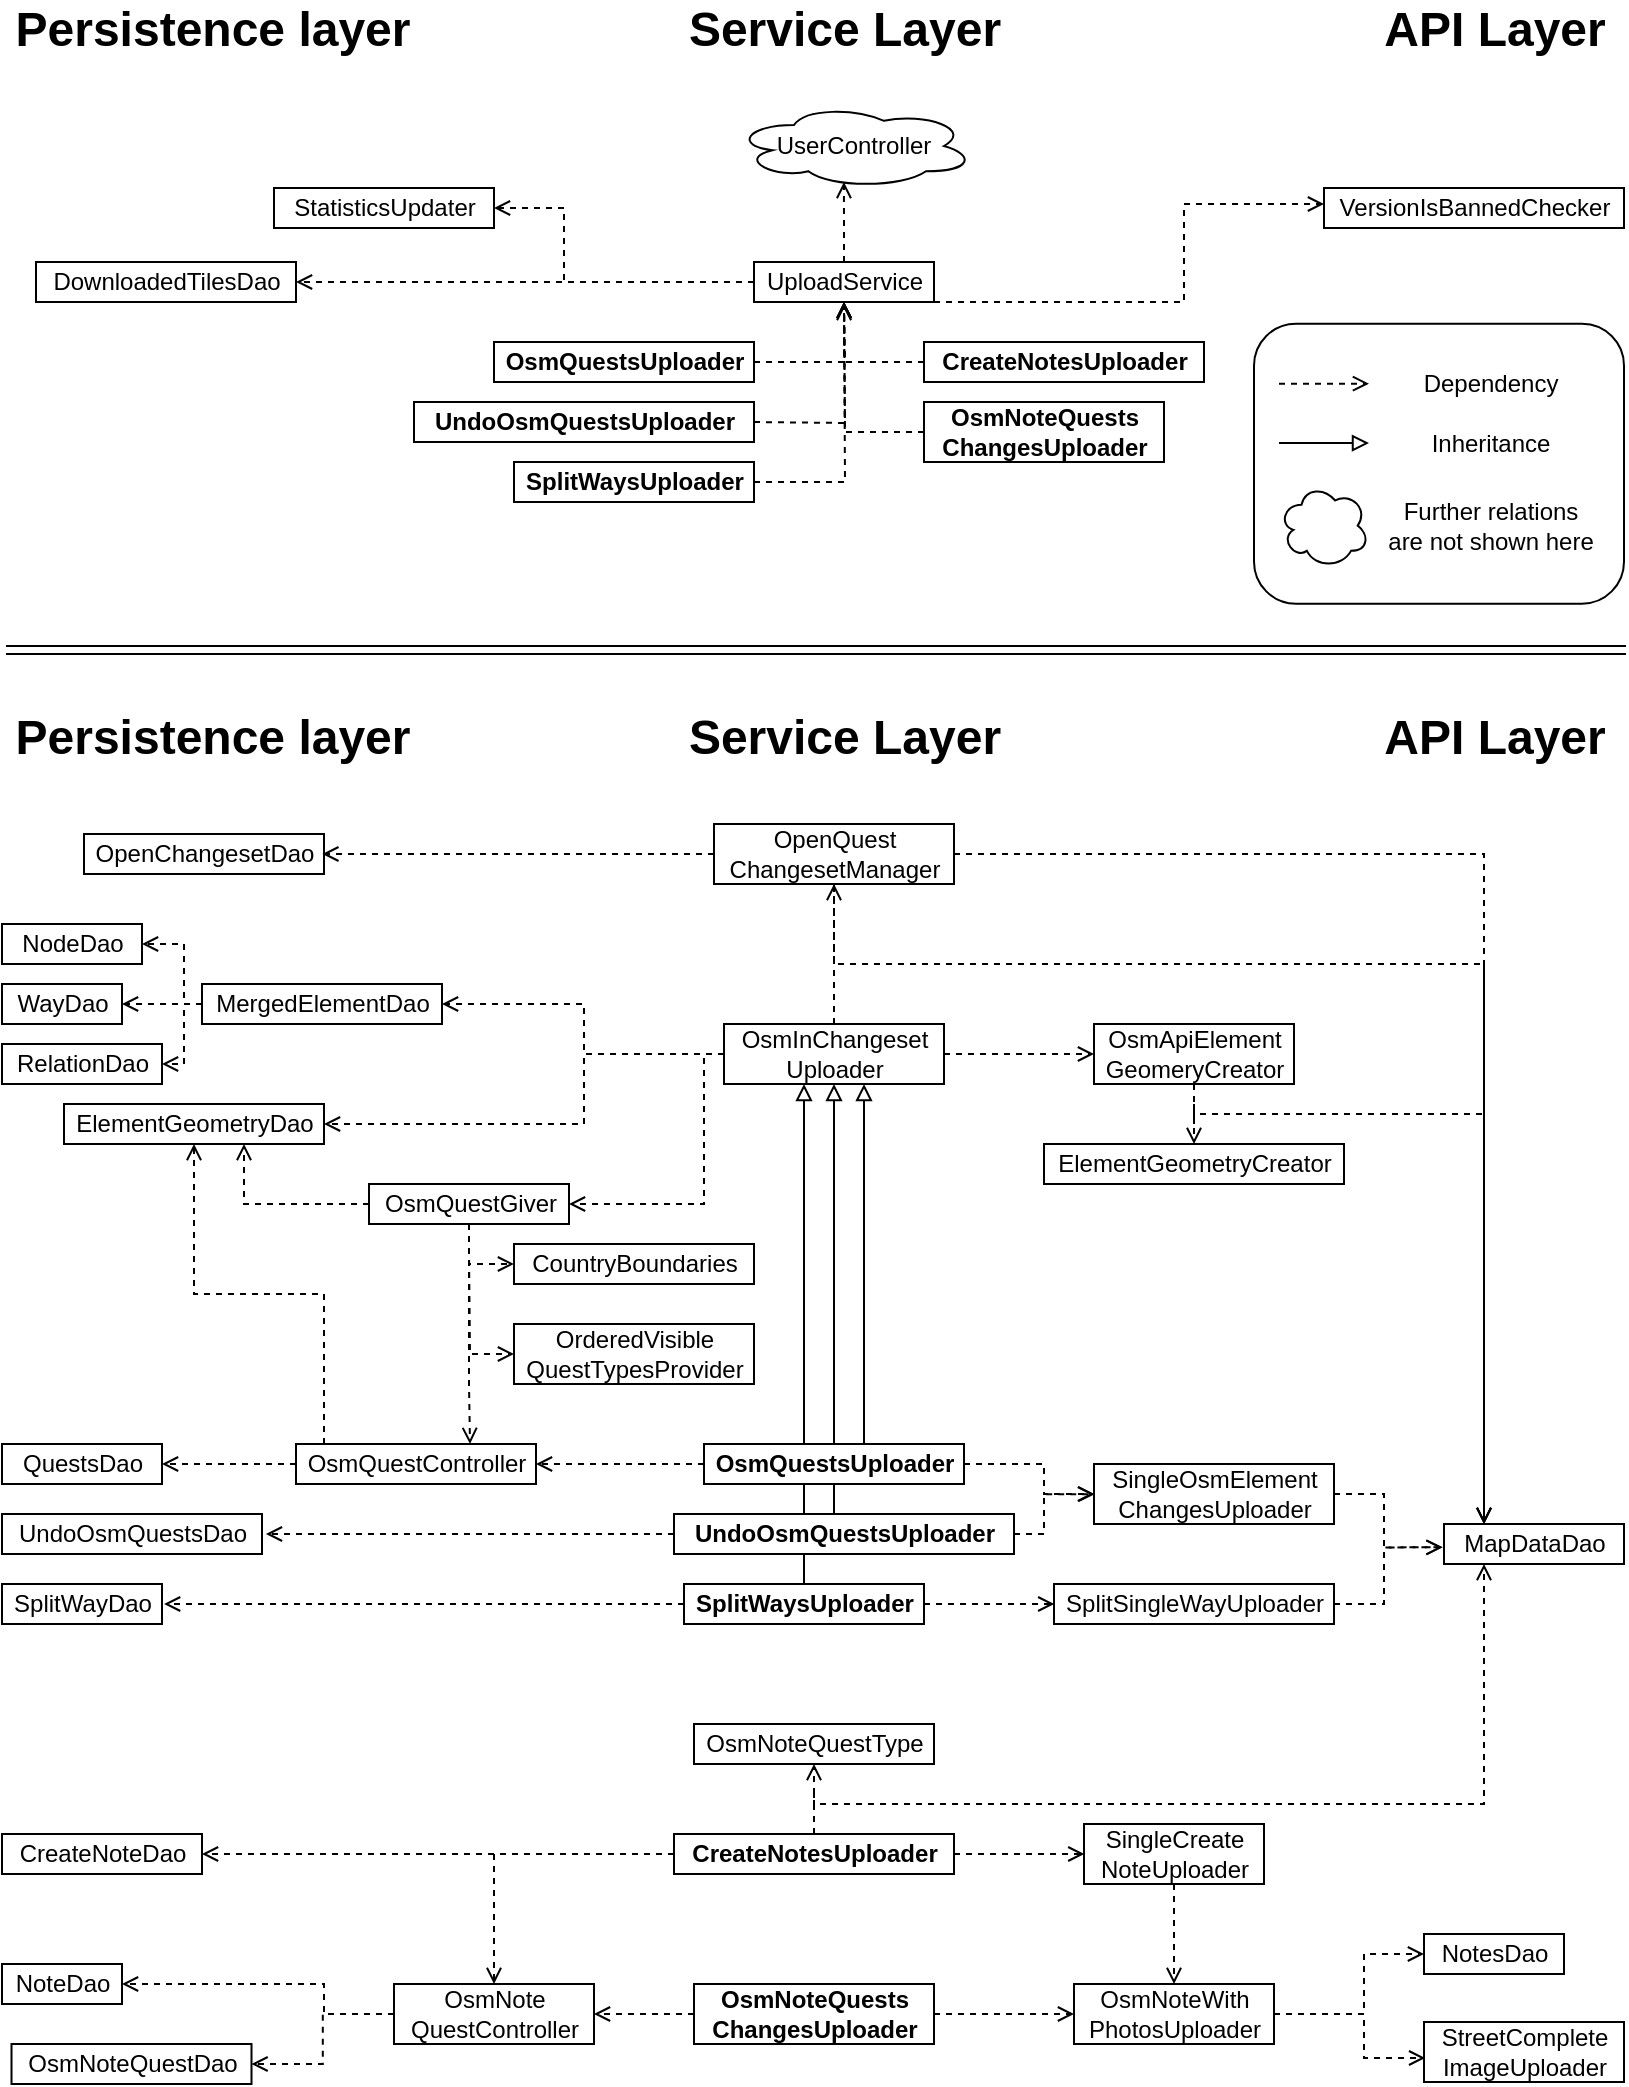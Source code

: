 <mxfile version="14.1.8" type="device" pages="2"><diagram id="Q0oOf4DRh0LrITnf91yg" name="Page-1"><mxGraphModel dx="1086" dy="966" grid="1" gridSize="10" guides="1" tooltips="1" connect="1" arrows="1" fold="1" page="1" pageScale="1" pageWidth="827" pageHeight="1169" math="0" shadow="0"><root><mxCell id="0"/><mxCell id="1" parent="0"/><mxCell id="rJKZDH0iwaQ9yB5rcGTL-155" value="" style="rounded=1;whiteSpace=wrap;html=1;strokeColor=#000000;fillColor=#ffffff;fontSize=12;fontColor=#000000;" parent="1" vertex="1"><mxGeometry x="635" y="189.83" width="185" height="140" as="geometry"/></mxCell><mxCell id="rJKZDH0iwaQ9yB5rcGTL-31" style="edgeStyle=orthogonalEdgeStyle;rounded=0;orthogonalLoop=1;jettySize=auto;html=1;entryX=1;entryY=0.5;entryDx=0;entryDy=0;entryPerimeter=0;dashed=1;endArrow=open;endFill=0;" parent="1" source="rJKZDH0iwaQ9yB5rcGTL-1" target="rJKZDH0iwaQ9yB5rcGTL-17" edge="1"><mxGeometry relative="1" as="geometry"/></mxCell><mxCell id="rJKZDH0iwaQ9yB5rcGTL-83" style="edgeStyle=orthogonalEdgeStyle;rounded=0;orthogonalLoop=1;jettySize=auto;html=1;entryX=0.002;entryY=0.5;entryDx=0;entryDy=0;entryPerimeter=0;dashed=1;fontSize=24;fontColor=#FF3333;endArrow=open;endFill=0;" parent="1" source="rJKZDH0iwaQ9yB5rcGTL-1" target="rJKZDH0iwaQ9yB5rcGTL-3" edge="1"><mxGeometry relative="1" as="geometry"/></mxCell><mxCell id="rJKZDH0iwaQ9yB5rcGTL-112" style="edgeStyle=orthogonalEdgeStyle;rounded=0;orthogonalLoop=1;jettySize=auto;html=1;dashed=1;endArrow=open;endFill=0;fontSize=24;fontColor=#000000;" parent="1" source="rJKZDH0iwaQ9yB5rcGTL-1" target="rJKZDH0iwaQ9yB5rcGTL-110" edge="1"><mxGeometry relative="1" as="geometry"/></mxCell><mxCell id="rJKZDH0iwaQ9yB5rcGTL-127" style="edgeStyle=orthogonalEdgeStyle;rounded=0;orthogonalLoop=1;jettySize=auto;html=1;dashed=1;endArrow=open;endFill=0;fontSize=24;fontColor=#000000;" parent="1" source="rJKZDH0iwaQ9yB5rcGTL-1" target="rJKZDH0iwaQ9yB5rcGTL-54" edge="1"><mxGeometry relative="1" as="geometry"><Array as="points"><mxPoint x="415" y="930"/><mxPoint x="750" y="930"/></Array></mxGeometry></mxCell><mxCell id="2U1AO6wANo4XlJo5VGGD-3" style="edgeStyle=orthogonalEdgeStyle;rounded=0;orthogonalLoop=1;jettySize=auto;html=1;dashed=1;endArrow=open;endFill=0;" parent="1" source="rJKZDH0iwaQ9yB5rcGTL-1" target="2U1AO6wANo4XlJo5VGGD-1" edge="1"><mxGeometry relative="1" as="geometry"/></mxCell><mxCell id="rJKZDH0iwaQ9yB5rcGTL-1" value="CreateNotesUploader" style="text;html=1;align=center;verticalAlign=middle;resizable=0;points=[];autosize=1;strokeColor=#000000;fontStyle=1" parent="1" vertex="1"><mxGeometry x="345" y="945" width="140" height="20" as="geometry"/></mxCell><mxCell id="rJKZDH0iwaQ9yB5rcGTL-9" style="edgeStyle=orthogonalEdgeStyle;rounded=0;orthogonalLoop=1;jettySize=auto;html=1;dashed=1;endArrow=open;endFill=0;" parent="1" source="rJKZDH0iwaQ9yB5rcGTL-2" target="rJKZDH0iwaQ9yB5rcGTL-4" edge="1"><mxGeometry relative="1" as="geometry"/></mxCell><mxCell id="2U1AO6wANo4XlJo5VGGD-2" style="edgeStyle=orthogonalEdgeStyle;rounded=0;orthogonalLoop=1;jettySize=auto;html=1;endArrow=open;endFill=0;dashed=1;" parent="1" source="rJKZDH0iwaQ9yB5rcGTL-2" target="2U1AO6wANo4XlJo5VGGD-1" edge="1"><mxGeometry relative="1" as="geometry"/></mxCell><mxCell id="rJKZDH0iwaQ9yB5rcGTL-2" value="OsmNoteQuests&lt;br&gt;ChangesUploader" style="text;html=1;align=center;verticalAlign=middle;resizable=0;points=[];autosize=1;strokeColor=#000000;fontStyle=1" parent="1" vertex="1"><mxGeometry x="355" y="1020" width="120" height="30" as="geometry"/></mxCell><mxCell id="rJKZDH0iwaQ9yB5rcGTL-14" style="edgeStyle=orthogonalEdgeStyle;rounded=0;orthogonalLoop=1;jettySize=auto;html=1;dashed=1;endArrow=open;endFill=0;" parent="1" source="rJKZDH0iwaQ9yB5rcGTL-3" target="rJKZDH0iwaQ9yB5rcGTL-4" edge="1"><mxGeometry relative="1" as="geometry"/></mxCell><mxCell id="rJKZDH0iwaQ9yB5rcGTL-3" value="SingleCreate&lt;br&gt;NoteUploader" style="text;html=1;align=center;verticalAlign=middle;resizable=0;points=[];autosize=1;strokeColor=#000000;" parent="1" vertex="1"><mxGeometry x="550" y="940" width="90" height="30" as="geometry"/></mxCell><mxCell id="rJKZDH0iwaQ9yB5rcGTL-12" style="edgeStyle=orthogonalEdgeStyle;rounded=0;orthogonalLoop=1;jettySize=auto;html=1;entryX=0.006;entryY=0.6;entryDx=0;entryDy=0;entryPerimeter=0;dashed=1;endArrow=open;endFill=0;" parent="1" source="rJKZDH0iwaQ9yB5rcGTL-4" target="rJKZDH0iwaQ9yB5rcGTL-6" edge="1"><mxGeometry relative="1" as="geometry"><Array as="points"><mxPoint x="690" y="1035"/><mxPoint x="690" y="1057"/></Array></mxGeometry></mxCell><mxCell id="rJKZDH0iwaQ9yB5rcGTL-13" style="edgeStyle=orthogonalEdgeStyle;rounded=0;orthogonalLoop=1;jettySize=auto;html=1;entryX=0;entryY=0.5;entryDx=0;entryDy=0;entryPerimeter=0;dashed=1;endArrow=open;endFill=0;" parent="1" source="rJKZDH0iwaQ9yB5rcGTL-4" target="rJKZDH0iwaQ9yB5rcGTL-5" edge="1"><mxGeometry relative="1" as="geometry"><Array as="points"><mxPoint x="690" y="1035"/><mxPoint x="690" y="1005"/></Array></mxGeometry></mxCell><mxCell id="rJKZDH0iwaQ9yB5rcGTL-4" value="OsmNoteWith&lt;br&gt;PhotosUploader" style="text;html=1;align=center;verticalAlign=middle;resizable=0;points=[];autosize=1;strokeColor=#000000;" parent="1" vertex="1"><mxGeometry x="545" y="1020" width="100" height="30" as="geometry"/></mxCell><mxCell id="rJKZDH0iwaQ9yB5rcGTL-5" value="NotesDao" style="text;html=1;align=center;verticalAlign=middle;resizable=0;points=[];autosize=1;strokeColor=#000000;" parent="1" vertex="1"><mxGeometry x="720" y="995" width="70" height="20" as="geometry"/></mxCell><mxCell id="rJKZDH0iwaQ9yB5rcGTL-6" value="StreetComplete&lt;br&gt;ImageUploader" style="text;html=1;align=center;verticalAlign=middle;resizable=0;points=[];autosize=1;strokeColor=#000000;" parent="1" vertex="1"><mxGeometry x="720" y="1039" width="100" height="30" as="geometry"/></mxCell><mxCell id="rJKZDH0iwaQ9yB5rcGTL-17" value="CreateNoteDao" style="text;html=1;align=center;verticalAlign=middle;resizable=0;points=[];autosize=1;strokeColor=#000000;" parent="1" vertex="1"><mxGeometry x="9" y="945" width="100" height="20" as="geometry"/></mxCell><mxCell id="rJKZDH0iwaQ9yB5rcGTL-18" value="StatisticsUpdater" style="text;html=1;align=center;verticalAlign=middle;resizable=0;points=[];autosize=1;strokeColor=#000000;fontColor=#000000;" parent="1" vertex="1"><mxGeometry x="145" y="122" width="110" height="20" as="geometry"/></mxCell><mxCell id="rJKZDH0iwaQ9yB5rcGTL-35" value="NoteDao" style="text;html=1;align=center;verticalAlign=middle;resizable=0;points=[];autosize=1;strokeColor=#000000;" parent="1" vertex="1"><mxGeometry x="9" y="1010" width="60" height="20" as="geometry"/></mxCell><mxCell id="rJKZDH0iwaQ9yB5rcGTL-36" value="OsmNoteQuestDao" style="text;html=1;align=center;verticalAlign=middle;resizable=0;points=[];autosize=1;strokeColor=#000000;" parent="1" vertex="1"><mxGeometry x="13.75" y="1050" width="120" height="20" as="geometry"/></mxCell><mxCell id="rJKZDH0iwaQ9yB5rcGTL-49" value="Persistence layer" style="text;html=1;align=center;verticalAlign=middle;resizable=0;points=[];autosize=1;fontStyle=1;fontSize=24;" parent="1" vertex="1"><mxGeometry x="9" y="28" width="210" height="30" as="geometry"/></mxCell><mxCell id="rJKZDH0iwaQ9yB5rcGTL-50" value="API Layer" style="text;html=1;align=center;verticalAlign=middle;resizable=0;points=[];autosize=1;fontStyle=1;fontSize=24;" parent="1" vertex="1"><mxGeometry x="690" y="28" width="130" height="30" as="geometry"/></mxCell><mxCell id="rJKZDH0iwaQ9yB5rcGTL-51" value="Service Layer" style="text;html=1;align=center;verticalAlign=middle;resizable=0;points=[];autosize=1;fontStyle=1;fontSize=24;" parent="1" vertex="1"><mxGeometry x="345" y="28" width="170" height="30" as="geometry"/></mxCell><mxCell id="rJKZDH0iwaQ9yB5rcGTL-66" style="edgeStyle=orthogonalEdgeStyle;rounded=0;orthogonalLoop=1;jettySize=auto;html=1;entryX=0.993;entryY=0.5;entryDx=0;entryDy=0;entryPerimeter=0;dashed=1;fontSize=24;endArrow=open;endFill=0;" parent="1" source="rJKZDH0iwaQ9yB5rcGTL-52" target="rJKZDH0iwaQ9yB5rcGTL-55" edge="1"><mxGeometry relative="1" as="geometry"/></mxCell><mxCell id="rJKZDH0iwaQ9yB5rcGTL-88" style="edgeStyle=orthogonalEdgeStyle;rounded=0;orthogonalLoop=1;jettySize=auto;html=1;dashed=1;fontSize=24;fontColor=#FF3333;endArrow=open;endFill=0;" parent="1" source="rJKZDH0iwaQ9yB5rcGTL-52" target="rJKZDH0iwaQ9yB5rcGTL-54" edge="1"><mxGeometry relative="1" as="geometry"><mxPoint x="945" y="530" as="targetPoint"/><Array as="points"><mxPoint x="425" y="510"/><mxPoint x="750" y="510"/></Array></mxGeometry></mxCell><mxCell id="xiJQYmlNsvuqCGhnunZa-1" style="edgeStyle=orthogonalEdgeStyle;rounded=0;orthogonalLoop=1;jettySize=auto;html=1;dashed=1;endArrow=open;endFill=0;" parent="1" source="rJKZDH0iwaQ9yB5rcGTL-52" edge="1"><mxGeometry relative="1" as="geometry"><mxPoint x="750" y="790" as="targetPoint"/><Array as="points"><mxPoint x="750" y="455"/></Array></mxGeometry></mxCell><mxCell id="rJKZDH0iwaQ9yB5rcGTL-52" value="OpenQuest&lt;br&gt;ChangesetManager" style="text;html=1;align=center;verticalAlign=middle;resizable=0;points=[];autosize=1;strokeColor=#000000;" parent="1" vertex="1"><mxGeometry x="365" y="440" width="120" height="30" as="geometry"/></mxCell><mxCell id="rJKZDH0iwaQ9yB5rcGTL-97" style="edgeStyle=orthogonalEdgeStyle;rounded=0;orthogonalLoop=1;jettySize=auto;html=1;dashed=1;endArrow=open;endFill=0;fontSize=24;fontColor=#FF3333;" parent="1" source="rJKZDH0iwaQ9yB5rcGTL-53" target="rJKZDH0iwaQ9yB5rcGTL-52" edge="1"><mxGeometry relative="1" as="geometry"><Array as="points"><mxPoint x="425" y="490"/><mxPoint x="425" y="490"/></Array></mxGeometry></mxCell><mxCell id="rJKZDH0iwaQ9yB5rcGTL-98" style="edgeStyle=orthogonalEdgeStyle;rounded=0;orthogonalLoop=1;jettySize=auto;html=1;dashed=1;endArrow=open;endFill=0;fontSize=24;fontColor=#FF3333;" parent="1" source="rJKZDH0iwaQ9yB5rcGTL-53" target="rJKZDH0iwaQ9yB5rcGTL-56" edge="1"><mxGeometry relative="1" as="geometry"><Array as="points"><mxPoint x="300" y="555"/><mxPoint x="300" y="530"/></Array></mxGeometry></mxCell><mxCell id="rJKZDH0iwaQ9yB5rcGTL-100" style="edgeStyle=orthogonalEdgeStyle;rounded=0;orthogonalLoop=1;jettySize=auto;html=1;dashed=1;endArrow=open;endFill=0;fontSize=24;fontColor=#FF3333;" parent="1" source="rJKZDH0iwaQ9yB5rcGTL-53" target="rJKZDH0iwaQ9yB5rcGTL-99" edge="1"><mxGeometry relative="1" as="geometry"><Array as="points"><mxPoint x="300" y="555"/><mxPoint x="300" y="590"/></Array></mxGeometry></mxCell><mxCell id="rJKZDH0iwaQ9yB5rcGTL-108" style="edgeStyle=orthogonalEdgeStyle;rounded=0;orthogonalLoop=1;jettySize=auto;html=1;dashed=1;endArrow=open;endFill=0;fontSize=24;fontColor=#FF3333;" parent="1" source="rJKZDH0iwaQ9yB5rcGTL-53" target="rJKZDH0iwaQ9yB5rcGTL-104" edge="1"><mxGeometry relative="1" as="geometry"/></mxCell><mxCell id="rJKZDH0iwaQ9yB5rcGTL-118" style="edgeStyle=orthogonalEdgeStyle;rounded=0;orthogonalLoop=1;jettySize=auto;html=1;dashed=1;endArrow=open;endFill=0;fontSize=24;fontColor=#000000;" parent="1" source="rJKZDH0iwaQ9yB5rcGTL-53" target="rJKZDH0iwaQ9yB5rcGTL-117" edge="1"><mxGeometry relative="1" as="geometry"><mxPoint x="339.2" y="651.06" as="targetPoint"/><Array as="points"><mxPoint x="360" y="555"/><mxPoint x="360" y="630"/></Array></mxGeometry></mxCell><mxCell id="rJKZDH0iwaQ9yB5rcGTL-53" value="OsmInChangeset&lt;br&gt;Uploader" style="text;html=1;align=center;verticalAlign=middle;resizable=0;points=[];autosize=1;strokeColor=#000000;" parent="1" vertex="1"><mxGeometry x="370" y="540" width="110" height="30" as="geometry"/></mxCell><mxCell id="rJKZDH0iwaQ9yB5rcGTL-54" value="MapDataDao" style="text;html=1;align=center;verticalAlign=middle;resizable=0;points=[];autosize=1;strokeColor=#000000;" parent="1" vertex="1"><mxGeometry x="730" y="790" width="90" height="20" as="geometry"/></mxCell><mxCell id="rJKZDH0iwaQ9yB5rcGTL-55" value="OpenChangesetDao" style="text;html=1;align=center;verticalAlign=middle;resizable=0;points=[];autosize=1;strokeColor=#000000;" parent="1" vertex="1"><mxGeometry x="50" y="445" width="120" height="20" as="geometry"/></mxCell><mxCell id="2U1AO6wANo4XlJo5VGGD-9" style="edgeStyle=orthogonalEdgeStyle;rounded=0;orthogonalLoop=1;jettySize=auto;html=1;dashed=1;endArrow=open;endFill=0;" parent="1" source="rJKZDH0iwaQ9yB5rcGTL-56" target="rJKZDH0iwaQ9yB5rcGTL-58" edge="1"><mxGeometry relative="1" as="geometry"/></mxCell><mxCell id="2U1AO6wANo4XlJo5VGGD-10" style="edgeStyle=orthogonalEdgeStyle;rounded=0;orthogonalLoop=1;jettySize=auto;html=1;dashed=1;endArrow=open;endFill=0;" parent="1" source="rJKZDH0iwaQ9yB5rcGTL-56" target="rJKZDH0iwaQ9yB5rcGTL-57" edge="1"><mxGeometry relative="1" as="geometry"><Array as="points"><mxPoint x="100" y="530"/><mxPoint x="100" y="500"/></Array></mxGeometry></mxCell><mxCell id="2U1AO6wANo4XlJo5VGGD-11" style="edgeStyle=orthogonalEdgeStyle;rounded=0;orthogonalLoop=1;jettySize=auto;html=1;dashed=1;endArrow=open;endFill=0;" parent="1" source="rJKZDH0iwaQ9yB5rcGTL-56" target="rJKZDH0iwaQ9yB5rcGTL-59" edge="1"><mxGeometry relative="1" as="geometry"><Array as="points"><mxPoint x="100" y="530"/><mxPoint x="100" y="560"/></Array></mxGeometry></mxCell><mxCell id="rJKZDH0iwaQ9yB5rcGTL-56" value="MergedElementDao" style="text;html=1;align=center;verticalAlign=middle;resizable=0;points=[];autosize=1;strokeColor=#000000;" parent="1" vertex="1"><mxGeometry x="109" y="520" width="120" height="20" as="geometry"/></mxCell><mxCell id="rJKZDH0iwaQ9yB5rcGTL-57" value="NodeDao" style="text;html=1;align=center;verticalAlign=middle;resizable=0;points=[];autosize=1;strokeColor=#000000;" parent="1" vertex="1"><mxGeometry x="9" y="490" width="70" height="20" as="geometry"/></mxCell><mxCell id="rJKZDH0iwaQ9yB5rcGTL-58" value="WayDao" style="text;html=1;align=center;verticalAlign=middle;resizable=0;points=[];autosize=1;strokeColor=#000000;" parent="1" vertex="1"><mxGeometry x="9" y="520" width="60" height="20" as="geometry"/></mxCell><mxCell id="rJKZDH0iwaQ9yB5rcGTL-59" value="RelationDao" style="text;html=1;align=center;verticalAlign=middle;resizable=0;points=[];autosize=1;strokeColor=#000000;" parent="1" vertex="1"><mxGeometry x="9" y="550" width="80" height="20" as="geometry"/></mxCell><mxCell id="rJKZDH0iwaQ9yB5rcGTL-75" style="edgeStyle=orthogonalEdgeStyle;rounded=0;orthogonalLoop=1;jettySize=auto;html=1;entryX=1.013;entryY=0.5;entryDx=0;entryDy=0;entryPerimeter=0;dashed=1;fontSize=24;fontColor=#FF3333;endArrow=open;endFill=0;" parent="1" source="rJKZDH0iwaQ9yB5rcGTL-69" target="rJKZDH0iwaQ9yB5rcGTL-74" edge="1"><mxGeometry relative="1" as="geometry"/></mxCell><mxCell id="rJKZDH0iwaQ9yB5rcGTL-77" style="edgeStyle=orthogonalEdgeStyle;rounded=0;orthogonalLoop=1;jettySize=auto;html=1;entryX=0.001;entryY=0.5;entryDx=0;entryDy=0;entryPerimeter=0;dashed=1;fontSize=24;fontColor=#FF3333;endArrow=open;endFill=0;" parent="1" source="rJKZDH0iwaQ9yB5rcGTL-69" target="rJKZDH0iwaQ9yB5rcGTL-76" edge="1"><mxGeometry relative="1" as="geometry"/></mxCell><mxCell id="rJKZDH0iwaQ9yB5rcGTL-138" style="edgeStyle=orthogonalEdgeStyle;rounded=0;orthogonalLoop=1;jettySize=auto;html=1;endArrow=block;endFill=0;fontSize=18;fontColor=#000000;" parent="1" source="rJKZDH0iwaQ9yB5rcGTL-69" target="rJKZDH0iwaQ9yB5rcGTL-53" edge="1"><mxGeometry relative="1" as="geometry"><Array as="points"><mxPoint x="410" y="650"/><mxPoint x="410" y="650"/></Array></mxGeometry></mxCell><mxCell id="rJKZDH0iwaQ9yB5rcGTL-69" value="SplitWaysUploader" style="text;html=1;align=center;verticalAlign=middle;resizable=0;points=[];autosize=1;strokeColor=#000000;fillColor=#ffffff;fontStyle=1" parent="1" vertex="1"><mxGeometry x="350" y="820" width="120" height="20" as="geometry"/></mxCell><mxCell id="rJKZDH0iwaQ9yB5rcGTL-79" style="edgeStyle=orthogonalEdgeStyle;rounded=0;orthogonalLoop=1;jettySize=auto;html=1;entryX=1.015;entryY=0.5;entryDx=0;entryDy=0;entryPerimeter=0;dashed=1;fontSize=24;fontColor=#FF3333;endArrow=open;endFill=0;" parent="1" source="rJKZDH0iwaQ9yB5rcGTL-70" target="rJKZDH0iwaQ9yB5rcGTL-78" edge="1"><mxGeometry relative="1" as="geometry"/></mxCell><mxCell id="rJKZDH0iwaQ9yB5rcGTL-85" style="edgeStyle=orthogonalEdgeStyle;rounded=0;orthogonalLoop=1;jettySize=auto;html=1;entryX=0.003;entryY=0.503;entryDx=0;entryDy=0;entryPerimeter=0;dashed=1;fontSize=24;fontColor=#FF3333;endArrow=open;endFill=0;" parent="1" source="rJKZDH0iwaQ9yB5rcGTL-70" target="rJKZDH0iwaQ9yB5rcGTL-82" edge="1"><mxGeometry relative="1" as="geometry"><Array as="points"><mxPoint x="530" y="795"/><mxPoint x="530" y="775"/></Array></mxGeometry></mxCell><mxCell id="rJKZDH0iwaQ9yB5rcGTL-136" style="edgeStyle=orthogonalEdgeStyle;rounded=0;orthogonalLoop=1;jettySize=auto;html=1;endArrow=block;endFill=0;fontSize=18;fontColor=#000000;" parent="1" source="rJKZDH0iwaQ9yB5rcGTL-71" target="rJKZDH0iwaQ9yB5rcGTL-53" edge="1"><mxGeometry relative="1" as="geometry"><Array as="points"><mxPoint x="440" y="670"/><mxPoint x="440" y="670"/></Array></mxGeometry></mxCell><mxCell id="rJKZDH0iwaQ9yB5rcGTL-74" value="SplitWayDao" style="text;html=1;align=center;verticalAlign=middle;resizable=0;points=[];autosize=1;strokeColor=#000000;" parent="1" vertex="1"><mxGeometry x="9" y="820" width="80" height="20" as="geometry"/></mxCell><mxCell id="rJKZDH0iwaQ9yB5rcGTL-87" style="edgeStyle=orthogonalEdgeStyle;rounded=0;orthogonalLoop=1;jettySize=auto;html=1;entryX=-0.008;entryY=0.583;entryDx=0;entryDy=0;entryPerimeter=0;dashed=1;fontSize=24;fontColor=#FF3333;endArrow=open;endFill=0;" parent="1" source="rJKZDH0iwaQ9yB5rcGTL-76" target="rJKZDH0iwaQ9yB5rcGTL-54" edge="1"><mxGeometry relative="1" as="geometry"><Array as="points"><mxPoint x="700" y="830"/><mxPoint x="700" y="802"/></Array></mxGeometry></mxCell><mxCell id="rJKZDH0iwaQ9yB5rcGTL-76" value="SplitSingleWayUploader" style="text;html=1;align=center;verticalAlign=middle;resizable=0;points=[];autosize=1;strokeColor=#000000;" parent="1" vertex="1"><mxGeometry x="535" y="820" width="140" height="20" as="geometry"/></mxCell><mxCell id="rJKZDH0iwaQ9yB5rcGTL-78" value="UndoOsmQuestsDao" style="text;html=1;align=center;verticalAlign=middle;resizable=0;points=[];autosize=1;strokeColor=#000000;" parent="1" vertex="1"><mxGeometry x="9" y="785" width="130" height="20" as="geometry"/></mxCell><mxCell id="rJKZDH0iwaQ9yB5rcGTL-80" value="QuestsDao" style="text;html=1;align=center;verticalAlign=middle;resizable=0;points=[];autosize=1;strokeColor=#000000;" parent="1" vertex="1"><mxGeometry x="9" y="750" width="80" height="20" as="geometry"/></mxCell><mxCell id="rJKZDH0iwaQ9yB5rcGTL-89" style="edgeStyle=orthogonalEdgeStyle;rounded=0;orthogonalLoop=1;jettySize=auto;html=1;entryX=-0.008;entryY=0.583;entryDx=0;entryDy=0;entryPerimeter=0;dashed=1;fontSize=24;fontColor=#FF3333;endArrow=open;endFill=0;" parent="1" source="rJKZDH0iwaQ9yB5rcGTL-82" target="rJKZDH0iwaQ9yB5rcGTL-54" edge="1"><mxGeometry relative="1" as="geometry"><Array as="points"><mxPoint x="700" y="775"/><mxPoint x="700" y="802"/></Array></mxGeometry></mxCell><mxCell id="rJKZDH0iwaQ9yB5rcGTL-82" value="SingleOsmElement&lt;br&gt;ChangesUploader" style="text;html=1;align=center;verticalAlign=middle;resizable=0;points=[];autosize=1;strokeColor=#000000;" parent="1" vertex="1"><mxGeometry x="555" y="760" width="120" height="30" as="geometry"/></mxCell><mxCell id="rJKZDH0iwaQ9yB5rcGTL-99" value="ElementGeometryDao" style="text;html=1;align=center;verticalAlign=middle;resizable=0;points=[];autosize=1;strokeColor=#000000;" parent="1" vertex="1"><mxGeometry x="40" y="580" width="130" height="20" as="geometry"/></mxCell><mxCell id="rJKZDH0iwaQ9yB5rcGTL-107" style="edgeStyle=orthogonalEdgeStyle;rounded=0;orthogonalLoop=1;jettySize=auto;html=1;dashed=1;endArrow=open;endFill=0;fontSize=24;fontColor=#FF3333;" parent="1" source="rJKZDH0iwaQ9yB5rcGTL-104" target="rJKZDH0iwaQ9yB5rcGTL-54" edge="1"><mxGeometry relative="1" as="geometry"><Array as="points"><mxPoint x="605" y="585"/><mxPoint x="750" y="585"/></Array></mxGeometry></mxCell><mxCell id="rJKZDH0iwaQ9yB5rcGTL-116" style="edgeStyle=orthogonalEdgeStyle;rounded=0;orthogonalLoop=1;jettySize=auto;html=1;dashed=1;endArrow=open;endFill=0;fontSize=24;fontColor=#000000;" parent="1" source="rJKZDH0iwaQ9yB5rcGTL-104" target="rJKZDH0iwaQ9yB5rcGTL-109" edge="1"><mxGeometry relative="1" as="geometry"/></mxCell><mxCell id="rJKZDH0iwaQ9yB5rcGTL-104" value="OsmApiElement&lt;br&gt;GeomeryCreator" style="text;html=1;align=center;verticalAlign=middle;resizable=0;points=[];autosize=1;strokeColor=#000000;fontColor=#000000;" parent="1" vertex="1"><mxGeometry x="555" y="540" width="100" height="30" as="geometry"/></mxCell><mxCell id="rJKZDH0iwaQ9yB5rcGTL-109" value="ElementGeometryCreator" style="text;html=1;align=center;verticalAlign=middle;resizable=0;points=[];autosize=1;strokeColor=#000000;fontColor=#000000;" parent="1" vertex="1"><mxGeometry x="530" y="600" width="150" height="20" as="geometry"/></mxCell><mxCell id="rJKZDH0iwaQ9yB5rcGTL-110" value="OsmNoteQuestType" style="text;html=1;align=center;verticalAlign=middle;resizable=0;points=[];autosize=1;strokeColor=#000000;fontColor=#000000;" parent="1" vertex="1"><mxGeometry x="355" y="890" width="120" height="20" as="geometry"/></mxCell><mxCell id="rJKZDH0iwaQ9yB5rcGTL-185" style="edgeStyle=orthogonalEdgeStyle;rounded=0;orthogonalLoop=1;jettySize=auto;html=1;dashed=1;endArrow=open;endFill=0;fontSize=12;fontColor=#000000;" parent="1" source="rJKZDH0iwaQ9yB5rcGTL-117" target="rJKZDH0iwaQ9yB5rcGTL-99" edge="1"><mxGeometry relative="1" as="geometry"><Array as="points"><mxPoint x="130" y="630"/></Array></mxGeometry></mxCell><mxCell id="rJKZDH0iwaQ9yB5rcGTL-192" style="edgeStyle=orthogonalEdgeStyle;rounded=0;orthogonalLoop=1;jettySize=auto;html=1;dashed=1;endArrow=open;endFill=0;fontSize=12;fontColor=#000000;" parent="1" source="rJKZDH0iwaQ9yB5rcGTL-117" target="rJKZDH0iwaQ9yB5rcGTL-190" edge="1"><mxGeometry relative="1" as="geometry"><Array as="points"><mxPoint x="243" y="660"/></Array></mxGeometry></mxCell><mxCell id="rJKZDH0iwaQ9yB5rcGTL-193" style="edgeStyle=orthogonalEdgeStyle;rounded=0;orthogonalLoop=1;jettySize=auto;html=1;dashed=1;endArrow=open;endFill=0;fontSize=12;fontColor=#000000;" parent="1" source="rJKZDH0iwaQ9yB5rcGTL-117" target="rJKZDH0iwaQ9yB5rcGTL-187" edge="1"><mxGeometry relative="1" as="geometry"><Array as="points"><mxPoint x="243" y="655"/><mxPoint x="243" y="695"/></Array></mxGeometry></mxCell><mxCell id="2U1AO6wANo4XlJo5VGGD-13" style="edgeStyle=orthogonalEdgeStyle;rounded=0;orthogonalLoop=1;jettySize=auto;html=1;dashed=1;endArrow=open;endFill=0;" parent="1" source="rJKZDH0iwaQ9yB5rcGTL-117" target="2U1AO6wANo4XlJo5VGGD-6" edge="1"><mxGeometry relative="1" as="geometry"><Array as="points"><mxPoint x="243" y="720"/><mxPoint x="243" y="720"/></Array></mxGeometry></mxCell><mxCell id="rJKZDH0iwaQ9yB5rcGTL-117" value="OsmQuestGiver" style="text;html=1;align=center;verticalAlign=middle;resizable=0;points=[];autosize=1;strokeColor=#000000;fontColor=#000000;" parent="1" vertex="1"><mxGeometry x="192.5" y="620" width="100" height="20" as="geometry"/></mxCell><mxCell id="rJKZDH0iwaQ9yB5rcGTL-140" style="edgeStyle=orthogonalEdgeStyle;rounded=0;orthogonalLoop=1;jettySize=auto;html=1;endArrow=open;endFill=0;fontSize=18;fontColor=#000000;dashed=1;" parent="1" source="rJKZDH0iwaQ9yB5rcGTL-134" target="rJKZDH0iwaQ9yB5rcGTL-139" edge="1"><mxGeometry relative="1" as="geometry"/></mxCell><mxCell id="rJKZDH0iwaQ9yB5rcGTL-157" style="edgeStyle=orthogonalEdgeStyle;rounded=0;orthogonalLoop=1;jettySize=auto;html=1;dashed=1;endArrow=open;endFill=0;fontSize=12;fontColor=#000000;" parent="1" source="rJKZDH0iwaQ9yB5rcGTL-134" target="rJKZDH0iwaQ9yB5rcGTL-156" edge="1"><mxGeometry relative="1" as="geometry"><Array as="points"><mxPoint x="600" y="179"/><mxPoint x="600" y="130"/></Array></mxGeometry></mxCell><mxCell id="rJKZDH0iwaQ9yB5rcGTL-171" style="edgeStyle=orthogonalEdgeStyle;rounded=0;orthogonalLoop=1;jettySize=auto;html=1;entryX=0.458;entryY=0.929;entryDx=0;entryDy=0;entryPerimeter=0;endArrow=open;endFill=0;fontSize=12;fontColor=#000000;dashed=1;" parent="1" source="rJKZDH0iwaQ9yB5rcGTL-134" target="rJKZDH0iwaQ9yB5rcGTL-148" edge="1"><mxGeometry relative="1" as="geometry"/></mxCell><mxCell id="rJKZDH0iwaQ9yB5rcGTL-182" style="edgeStyle=orthogonalEdgeStyle;rounded=0;orthogonalLoop=1;jettySize=auto;html=1;dashed=1;endArrow=open;endFill=0;fontSize=12;fontColor=#000000;" parent="1" source="rJKZDH0iwaQ9yB5rcGTL-134" target="rJKZDH0iwaQ9yB5rcGTL-18" edge="1"><mxGeometry relative="1" as="geometry"><Array as="points"><mxPoint x="290" y="169"/><mxPoint x="290" y="132"/></Array></mxGeometry></mxCell><mxCell id="rJKZDH0iwaQ9yB5rcGTL-134" value="&lt;span style=&quot;text-align: left&quot;&gt;&lt;font style=&quot;font-size: 12px&quot;&gt;UploadService&lt;/font&gt;&lt;/span&gt;" style="text;html=1;align=center;verticalAlign=middle;resizable=0;points=[];autosize=1;strokeColor=#000000;" parent="1" vertex="1"><mxGeometry x="385" y="159" width="90" height="20" as="geometry"/></mxCell><mxCell id="rJKZDH0iwaQ9yB5rcGTL-137" style="edgeStyle=orthogonalEdgeStyle;rounded=0;orthogonalLoop=1;jettySize=auto;html=1;endArrow=block;endFill=0;fontSize=18;fontColor=#000000;" parent="1" source="rJKZDH0iwaQ9yB5rcGTL-70" target="rJKZDH0iwaQ9yB5rcGTL-53" edge="1"><mxGeometry relative="1" as="geometry"><Array as="points"><mxPoint x="425" y="680"/><mxPoint x="425" y="680"/></Array></mxGeometry></mxCell><mxCell id="rJKZDH0iwaQ9yB5rcGTL-70" value="UndoOsmQuestsUploader" style="text;html=1;align=center;verticalAlign=middle;resizable=0;points=[];autosize=1;strokeColor=#000000;fillColor=#ffffff;fontStyle=1" parent="1" vertex="1"><mxGeometry x="345" y="785" width="170" height="20" as="geometry"/></mxCell><mxCell id="rJKZDH0iwaQ9yB5rcGTL-181" style="edgeStyle=orthogonalEdgeStyle;rounded=0;orthogonalLoop=1;jettySize=auto;html=1;dashed=1;endArrow=open;endFill=0;fontSize=12;fontColor=#000000;" parent="1" source="rJKZDH0iwaQ9yB5rcGTL-71" target="rJKZDH0iwaQ9yB5rcGTL-82" edge="1"><mxGeometry relative="1" as="geometry"><Array as="points"><mxPoint x="530" y="760"/><mxPoint x="530" y="775"/></Array></mxGeometry></mxCell><mxCell id="2U1AO6wANo4XlJo5VGGD-7" style="edgeStyle=orthogonalEdgeStyle;rounded=0;orthogonalLoop=1;jettySize=auto;html=1;dashed=1;endArrow=open;endFill=0;" parent="1" source="rJKZDH0iwaQ9yB5rcGTL-71" target="2U1AO6wANo4XlJo5VGGD-6" edge="1"><mxGeometry relative="1" as="geometry"/></mxCell><mxCell id="rJKZDH0iwaQ9yB5rcGTL-71" value="OsmQuestsUploader" style="text;html=1;align=center;verticalAlign=middle;resizable=0;points=[];autosize=1;strokeColor=#000000;fillColor=#ffffff;fontStyle=1" parent="1" vertex="1"><mxGeometry x="360" y="750" width="130" height="20" as="geometry"/></mxCell><mxCell id="rJKZDH0iwaQ9yB5rcGTL-139" value="DownloadedTilesDao" style="text;html=1;align=center;verticalAlign=middle;resizable=0;points=[];autosize=1;strokeColor=#000000;" parent="1" vertex="1"><mxGeometry x="26" y="159" width="130" height="20" as="geometry"/></mxCell><mxCell id="rJKZDH0iwaQ9yB5rcGTL-142" value="" style="endArrow=open;html=1;dashed=1;fontSize=18;fontColor=#000000;endFill=0;" parent="1" edge="1"><mxGeometry width="50" height="50" relative="1" as="geometry"><mxPoint x="647.5" y="219.83" as="sourcePoint"/><mxPoint x="692.5" y="219.83" as="targetPoint"/></mxGeometry></mxCell><mxCell id="rJKZDH0iwaQ9yB5rcGTL-143" value="" style="endArrow=block;html=1;fontSize=18;fontColor=#000000;endFill=0;" parent="1" edge="1"><mxGeometry width="50" height="50" relative="1" as="geometry"><mxPoint x="647.5" y="249.54" as="sourcePoint"/><mxPoint x="692.5" y="249.54" as="targetPoint"/></mxGeometry></mxCell><mxCell id="rJKZDH0iwaQ9yB5rcGTL-144" value="&lt;font style=&quot;font-size: 12px&quot;&gt;Dependency&lt;/font&gt;" style="text;html=1;align=center;verticalAlign=middle;resizable=0;points=[];autosize=1;fontSize=12;fontColor=#000000;" parent="1" vertex="1"><mxGeometry x="712.5" y="209.83" width="80" height="20" as="geometry"/></mxCell><mxCell id="rJKZDH0iwaQ9yB5rcGTL-145" value="&lt;font style=&quot;font-size: 12px&quot;&gt;Inheritance&lt;/font&gt;" style="text;html=1;align=center;verticalAlign=middle;resizable=0;points=[];autosize=1;fontSize=12;fontColor=#000000;" parent="1" vertex="1"><mxGeometry x="717.5" y="239.83" width="70" height="20" as="geometry"/></mxCell><mxCell id="rJKZDH0iwaQ9yB5rcGTL-148" value="UserController" style="ellipse;shape=cloud;whiteSpace=wrap;html=1;strokeColor=#000000;fillColor=#ffffff;fontSize=12;fontColor=#000000;" parent="1" vertex="1"><mxGeometry x="375" y="80" width="120" height="42" as="geometry"/></mxCell><mxCell id="rJKZDH0iwaQ9yB5rcGTL-150" value="" style="ellipse;shape=cloud;whiteSpace=wrap;html=1;strokeColor=#000000;fillColor=#ffffff;fontSize=12;fontColor=#000000;" parent="1" vertex="1"><mxGeometry x="647.5" y="269.83" width="45" height="42" as="geometry"/></mxCell><mxCell id="rJKZDH0iwaQ9yB5rcGTL-152" value="&lt;font style=&quot;font-size: 12px&quot;&gt;Further relations&lt;br&gt;are not shown here&lt;/font&gt;" style="text;html=1;align=center;verticalAlign=middle;resizable=0;points=[];autosize=1;fontSize=12;fontColor=#000000;" parent="1" vertex="1"><mxGeometry x="692.5" y="275.83" width="120" height="30" as="geometry"/></mxCell><mxCell id="rJKZDH0iwaQ9yB5rcGTL-156" value="VersionIsBannedChecker" style="text;html=1;align=center;verticalAlign=middle;resizable=0;points=[];autosize=1;strokeColor=#000000;" parent="1" vertex="1"><mxGeometry x="670" y="122" width="150" height="20" as="geometry"/></mxCell><mxCell id="rJKZDH0iwaQ9yB5rcGTL-166" style="edgeStyle=orthogonalEdgeStyle;rounded=0;orthogonalLoop=1;jettySize=auto;html=1;dashed=1;endArrow=open;endFill=0;fontSize=12;fontColor=#000000;" parent="1" source="rJKZDH0iwaQ9yB5rcGTL-158" edge="1"><mxGeometry relative="1" as="geometry"><mxPoint x="430" y="179" as="targetPoint"/></mxGeometry></mxCell><mxCell id="rJKZDH0iwaQ9yB5rcGTL-158" value="CreateNotesUploader" style="text;html=1;align=center;verticalAlign=middle;resizable=0;points=[];autosize=1;strokeColor=#000000;fontStyle=1" parent="1" vertex="1"><mxGeometry x="470" y="199" width="140" height="20" as="geometry"/></mxCell><mxCell id="rJKZDH0iwaQ9yB5rcGTL-167" style="edgeStyle=orthogonalEdgeStyle;rounded=0;orthogonalLoop=1;jettySize=auto;html=1;dashed=1;endArrow=open;endFill=0;fontSize=12;fontColor=#000000;" parent="1" source="rJKZDH0iwaQ9yB5rcGTL-159" edge="1"><mxGeometry relative="1" as="geometry"><mxPoint x="430" y="179" as="targetPoint"/></mxGeometry></mxCell><mxCell id="rJKZDH0iwaQ9yB5rcGTL-159" value="OsmNoteQuests&lt;br&gt;ChangesUploader" style="text;html=1;align=center;verticalAlign=middle;resizable=0;points=[];autosize=1;strokeColor=#000000;fontStyle=1" parent="1" vertex="1"><mxGeometry x="470" y="229" width="120" height="30" as="geometry"/></mxCell><mxCell id="rJKZDH0iwaQ9yB5rcGTL-183" style="edgeStyle=orthogonalEdgeStyle;rounded=0;orthogonalLoop=1;jettySize=auto;html=1;dashed=1;endArrow=open;endFill=0;fontSize=12;fontColor=#000000;" parent="1" source="rJKZDH0iwaQ9yB5rcGTL-160" edge="1"><mxGeometry relative="1" as="geometry"><mxPoint x="430" y="180" as="targetPoint"/></mxGeometry></mxCell><mxCell id="rJKZDH0iwaQ9yB5rcGTL-160" value="SplitWaysUploader" style="text;html=1;align=center;verticalAlign=middle;resizable=0;points=[];autosize=1;strokeColor=#000000;fillColor=#ffffff;fontStyle=1" parent="1" vertex="1"><mxGeometry x="265" y="259" width="120" height="20" as="geometry"/></mxCell><mxCell id="rJKZDH0iwaQ9yB5rcGTL-164" style="edgeStyle=orthogonalEdgeStyle;rounded=0;orthogonalLoop=1;jettySize=auto;html=1;dashed=1;endArrow=open;endFill=0;fontSize=12;fontColor=#000000;" parent="1" edge="1"><mxGeometry relative="1" as="geometry"><mxPoint x="430" y="179" as="targetPoint"/><mxPoint x="385" y="239" as="sourcePoint"/></mxGeometry></mxCell><mxCell id="rJKZDH0iwaQ9yB5rcGTL-161" value="UndoOsmQuestsUploader" style="text;html=1;align=center;verticalAlign=middle;resizable=0;points=[];autosize=1;strokeColor=#000000;fillColor=#ffffff;fontStyle=1" parent="1" vertex="1"><mxGeometry x="215" y="229" width="170" height="20" as="geometry"/></mxCell><mxCell id="rJKZDH0iwaQ9yB5rcGTL-163" style="edgeStyle=orthogonalEdgeStyle;rounded=0;orthogonalLoop=1;jettySize=auto;html=1;dashed=1;endArrow=open;endFill=0;fontSize=12;fontColor=#000000;" parent="1" target="rJKZDH0iwaQ9yB5rcGTL-134" edge="1"><mxGeometry relative="1" as="geometry"><mxPoint x="385" y="209" as="sourcePoint"/><Array as="points"><mxPoint x="430" y="209"/></Array></mxGeometry></mxCell><mxCell id="rJKZDH0iwaQ9yB5rcGTL-162" value="OsmQuestsUploader" style="text;html=1;align=center;verticalAlign=middle;resizable=0;points=[];autosize=1;strokeColor=#000000;fillColor=#ffffff;fontStyle=1" parent="1" vertex="1"><mxGeometry x="255" y="199" width="130" height="20" as="geometry"/></mxCell><mxCell id="rJKZDH0iwaQ9yB5rcGTL-169" value="" style="endArrow=none;html=1;fontSize=12;fontColor=#000000;shape=link;" parent="1" edge="1"><mxGeometry width="50" height="50" relative="1" as="geometry"><mxPoint x="821" y="353" as="sourcePoint"/><mxPoint x="11" y="353" as="targetPoint"/></mxGeometry></mxCell><mxCell id="rJKZDH0iwaQ9yB5rcGTL-173" value="Persistence layer" style="text;html=1;align=center;verticalAlign=middle;resizable=0;points=[];autosize=1;fontStyle=1;fontSize=24;" parent="1" vertex="1"><mxGeometry x="9" y="382" width="210" height="30" as="geometry"/></mxCell><mxCell id="rJKZDH0iwaQ9yB5rcGTL-174" value="API Layer" style="text;html=1;align=center;verticalAlign=middle;resizable=0;points=[];autosize=1;fontStyle=1;fontSize=24;" parent="1" vertex="1"><mxGeometry x="690" y="382" width="130" height="30" as="geometry"/></mxCell><mxCell id="rJKZDH0iwaQ9yB5rcGTL-175" value="Service Layer" style="text;html=1;align=center;verticalAlign=middle;resizable=0;points=[];autosize=1;fontStyle=1;fontSize=24;" parent="1" vertex="1"><mxGeometry x="345" y="382" width="170" height="30" as="geometry"/></mxCell><mxCell id="rJKZDH0iwaQ9yB5rcGTL-187" value="OrderedVisible&lt;br&gt;QuestTypesProvider" style="text;html=1;align=center;verticalAlign=middle;resizable=0;points=[];autosize=1;strokeColor=#000000;fontColor=#000000;" parent="1" vertex="1"><mxGeometry x="265" y="690" width="120" height="30" as="geometry"/></mxCell><mxCell id="rJKZDH0iwaQ9yB5rcGTL-190" value="CountryBoundaries" style="text;html=1;align=center;verticalAlign=middle;resizable=0;points=[];autosize=1;strokeColor=#000000;fontColor=#000000;" parent="1" vertex="1"><mxGeometry x="265" y="650" width="120" height="20" as="geometry"/></mxCell><mxCell id="2U1AO6wANo4XlJo5VGGD-4" style="edgeStyle=orthogonalEdgeStyle;rounded=0;orthogonalLoop=1;jettySize=auto;html=1;dashed=1;endArrow=open;endFill=0;" parent="1" source="2U1AO6wANo4XlJo5VGGD-1" target="rJKZDH0iwaQ9yB5rcGTL-36" edge="1"><mxGeometry relative="1" as="geometry"/></mxCell><mxCell id="2U1AO6wANo4XlJo5VGGD-5" style="edgeStyle=orthogonalEdgeStyle;rounded=0;orthogonalLoop=1;jettySize=auto;html=1;dashed=1;endArrow=open;endFill=0;" parent="1" source="2U1AO6wANo4XlJo5VGGD-1" target="rJKZDH0iwaQ9yB5rcGTL-35" edge="1"><mxGeometry relative="1" as="geometry"><Array as="points"><mxPoint x="170" y="1035"/><mxPoint x="170" y="1020"/></Array></mxGeometry></mxCell><mxCell id="2U1AO6wANo4XlJo5VGGD-1" value="OsmNote&lt;br&gt;QuestController" style="text;html=1;align=center;verticalAlign=middle;resizable=0;points=[];autosize=1;strokeColor=#000000;" parent="1" vertex="1"><mxGeometry x="205" y="1020" width="100" height="30" as="geometry"/></mxCell><mxCell id="2U1AO6wANo4XlJo5VGGD-8" style="edgeStyle=orthogonalEdgeStyle;rounded=0;orthogonalLoop=1;jettySize=auto;html=1;dashed=1;endArrow=open;endFill=0;" parent="1" source="2U1AO6wANo4XlJo5VGGD-6" target="rJKZDH0iwaQ9yB5rcGTL-80" edge="1"><mxGeometry relative="1" as="geometry"/></mxCell><mxCell id="2U1AO6wANo4XlJo5VGGD-12" style="edgeStyle=orthogonalEdgeStyle;rounded=0;orthogonalLoop=1;jettySize=auto;html=1;dashed=1;endArrow=open;endFill=0;" parent="1" source="2U1AO6wANo4XlJo5VGGD-6" target="rJKZDH0iwaQ9yB5rcGTL-99" edge="1"><mxGeometry relative="1" as="geometry"><Array as="points"><mxPoint x="170" y="675"/><mxPoint x="105" y="675"/></Array></mxGeometry></mxCell><mxCell id="2U1AO6wANo4XlJo5VGGD-6" value="OsmQuestController" style="text;html=1;align=center;verticalAlign=middle;resizable=0;points=[];autosize=1;strokeColor=#000000;" parent="1" vertex="1"><mxGeometry x="156" y="750" width="120" height="20" as="geometry"/></mxCell></root></mxGraphModel></diagram><diagram id="Q81owaVrs8D4fiqD0bCW" name="Page-2"><mxGraphModel dx="3988" dy="1136" grid="1" gridSize="10" guides="1" tooltips="1" connect="1" arrows="1" fold="1" page="1" pageScale="1" pageWidth="827" pageHeight="1169" math="0" shadow="0"><root><mxCell id="51R45vY43iT_jdcogSZ9-0"/><mxCell id="51R45vY43iT_jdcogSZ9-1" parent="51R45vY43iT_jdcogSZ9-0"/><mxCell id="X_a0LBV0IgO_wq9-Kd-z-14" value="" style="rounded=0;whiteSpace=wrap;html=1;fillColor=none;dashed=1;" vertex="1" parent="51R45vY43iT_jdcogSZ9-1"><mxGeometry x="-1340" y="1120" width="170" height="220" as="geometry"/></mxCell><mxCell id="U_GKicJxKMkryC1znsnu-7" value="" style="rounded=0;whiteSpace=wrap;html=1;dashed=1;fillColor=none;" parent="51R45vY43iT_jdcogSZ9-1" vertex="1"><mxGeometry x="-330" y="621.25" width="120" height="268.75" as="geometry"/></mxCell><mxCell id="SQRwWHDyafC3yvhdYBZZ-72" value="" style="rounded=0;whiteSpace=wrap;html=1;dashed=1;fillColor=none;" parent="51R45vY43iT_jdcogSZ9-1" vertex="1"><mxGeometry x="-547" y="40" width="150" height="240" as="geometry"/></mxCell><mxCell id="X_AoJ5oqezNbY4iK6CAJ-20" value="" style="rounded=0;whiteSpace=wrap;html=1;dashed=1;fillColor=none;" parent="51R45vY43iT_jdcogSZ9-1" vertex="1"><mxGeometry x="-627" y="620" width="250" height="240" as="geometry"/></mxCell><mxCell id="EPvNuUSc4TI7V1zTzWjb-70" value="" style="rounded=0;whiteSpace=wrap;html=1;dashed=1;fillColor=none;" parent="51R45vY43iT_jdcogSZ9-1" vertex="1"><mxGeometry x="-1034" y="130" width="140" height="190" as="geometry"/></mxCell><mxCell id="EPvNuUSc4TI7V1zTzWjb-54" value="" style="rounded=0;whiteSpace=wrap;html=1;fillColor=none;dashed=1;" parent="51R45vY43iT_jdcogSZ9-1" vertex="1"><mxGeometry x="-1240" y="745" width="290" height="300" as="geometry"/></mxCell><mxCell id="qQbXcprjhp-LcYu3O835-0" value="Element&lt;br&gt;GeometryDao" style="rounded=0;whiteSpace=wrap;html=1;fillColor=#dae8fc;strokeColor=#6c8ebf;" parent="51R45vY43iT_jdcogSZ9-1" vertex="1"><mxGeometry x="-1050" y="915" width="80" height="30" as="geometry"/></mxCell><mxCell id="EPvNuUSc4TI7V1zTzWjb-57" style="edgeStyle=orthogonalEdgeStyle;rounded=0;orthogonalLoop=1;jettySize=auto;html=1;exitX=0.5;exitY=1;exitDx=0;exitDy=0;entryX=0.5;entryY=0;entryDx=0;entryDy=0;endArrow=open;endFill=0;" parent="51R45vY43iT_jdcogSZ9-1" source="n-T5ke-Z1MnUnC31zNyZ-3" target="n-T5ke-Z1MnUnC31zNyZ-4" edge="1"><mxGeometry relative="1" as="geometry"/></mxCell><mxCell id="EPvNuUSc4TI7V1zTzWjb-58" style="edgeStyle=orthogonalEdgeStyle;rounded=0;orthogonalLoop=1;jettySize=auto;html=1;exitX=0.5;exitY=1;exitDx=0;exitDy=0;endArrow=open;endFill=0;" parent="51R45vY43iT_jdcogSZ9-1" source="n-T5ke-Z1MnUnC31zNyZ-3" target="n-T5ke-Z1MnUnC31zNyZ-6" edge="1"><mxGeometry relative="1" as="geometry"/></mxCell><mxCell id="EPvNuUSc4TI7V1zTzWjb-59" style="edgeStyle=orthogonalEdgeStyle;rounded=0;orthogonalLoop=1;jettySize=auto;html=1;exitX=0.5;exitY=1;exitDx=0;exitDy=0;entryX=0.5;entryY=0;entryDx=0;entryDy=0;endArrow=open;endFill=0;" parent="51R45vY43iT_jdcogSZ9-1" source="n-T5ke-Z1MnUnC31zNyZ-3" target="n-T5ke-Z1MnUnC31zNyZ-5" edge="1"><mxGeometry relative="1" as="geometry"/></mxCell><mxCell id="n-T5ke-Z1MnUnC31zNyZ-3" value="Merged&lt;br&gt;ElementDao" style="rounded=0;whiteSpace=wrap;html=1;fillColor=#dae8fc;strokeColor=#6c8ebf;" parent="51R45vY43iT_jdcogSZ9-1" vertex="1"><mxGeometry x="-1170" y="915" width="80" height="30" as="geometry"/></mxCell><mxCell id="n-T5ke-Z1MnUnC31zNyZ-4" value="NodeDao" style="rounded=0;whiteSpace=wrap;html=1;fillColor=#dae8fc;strokeColor=#6c8ebf;" parent="51R45vY43iT_jdcogSZ9-1" vertex="1"><mxGeometry x="-1220" y="1005" width="70" height="20" as="geometry"/></mxCell><mxCell id="n-T5ke-Z1MnUnC31zNyZ-5" value="WayDao" style="rounded=0;whiteSpace=wrap;html=1;fillColor=#dae8fc;strokeColor=#6c8ebf;" parent="51R45vY43iT_jdcogSZ9-1" vertex="1"><mxGeometry x="-1130" y="1005" width="60" height="20" as="geometry"/></mxCell><mxCell id="n-T5ke-Z1MnUnC31zNyZ-6" value="RelationDao" style="rounded=0;whiteSpace=wrap;html=1;fillColor=#dae8fc;strokeColor=#6c8ebf;" parent="51R45vY43iT_jdcogSZ9-1" vertex="1"><mxGeometry x="-1050" y="1005" width="80" height="20" as="geometry"/></mxCell><mxCell id="jhT8wK5zt7qmRpazY_14-0" value="NoteDao" style="rounded=0;whiteSpace=wrap;html=1;fillColor=#dae8fc;strokeColor=#6c8ebf;" parent="51R45vY43iT_jdcogSZ9-1" vertex="1"><mxGeometry x="-999" y="290" width="70" height="20" as="geometry"/></mxCell><mxCell id="Qy5qiiHPJYb9mzbqVUHA-15" style="edgeStyle=orthogonalEdgeStyle;rounded=0;jumpStyle=arc;jumpSize=8;orthogonalLoop=1;jettySize=auto;html=1;exitX=0;exitY=0.25;exitDx=0;exitDy=0;fontColor=#FF0000;entryX=1;entryY=0.75;entryDx=0;entryDy=0;" parent="51R45vY43iT_jdcogSZ9-1" source="XJun6wl4G3z7FE1YGOAI-0" target="EPvNuUSc4TI7V1zTzWjb-25" edge="1"><mxGeometry relative="1" as="geometry"><mxPoint x="-840" y="200" as="targetPoint"/><Array as="points"><mxPoint x="-870" y="723"/><mxPoint x="-870" y="165"/></Array></mxGeometry></mxCell><mxCell id="Qy5qiiHPJYb9mzbqVUHA-16" style="edgeStyle=orthogonalEdgeStyle;rounded=0;jumpStyle=arc;jumpSize=8;orthogonalLoop=1;jettySize=auto;html=1;exitX=0.5;exitY=1;exitDx=0;exitDy=0;strokeColor=#000000;fontColor=#FF0000;" parent="51R45vY43iT_jdcogSZ9-1" source="XJun6wl4G3z7FE1YGOAI-0" target="zcpkFRRcYsidM-BZpb4--0" edge="1"><mxGeometry relative="1" as="geometry"/></mxCell><mxCell id="Qy5qiiHPJYb9mzbqVUHA-17" style="edgeStyle=orthogonalEdgeStyle;rounded=0;jumpStyle=arc;jumpSize=8;orthogonalLoop=1;jettySize=auto;html=1;exitX=0.5;exitY=1;exitDx=0;exitDy=0;entryX=0.5;entryY=0;entryDx=0;entryDy=0;strokeColor=#000000;fontColor=#FF0000;" parent="51R45vY43iT_jdcogSZ9-1" source="XJun6wl4G3z7FE1YGOAI-0" target="zcpkFRRcYsidM-BZpb4--1" edge="1"><mxGeometry relative="1" as="geometry"/></mxCell><mxCell id="Qy5qiiHPJYb9mzbqVUHA-18" style="edgeStyle=orthogonalEdgeStyle;rounded=0;jumpStyle=arc;jumpSize=8;orthogonalLoop=1;jettySize=auto;html=1;exitX=0.5;exitY=0;exitDx=0;exitDy=0;entryX=0.5;entryY=1;entryDx=0;entryDy=0;strokeColor=#000000;fontColor=#FF0000;" parent="51R45vY43iT_jdcogSZ9-1" source="XJun6wl4G3z7FE1YGOAI-0" target="Qy5qiiHPJYb9mzbqVUHA-12" edge="1"><mxGeometry relative="1" as="geometry"/></mxCell><mxCell id="XJun6wl4G3z7FE1YGOAI-0" value="Osm&lt;br&gt;QuestController" style="rounded=0;whiteSpace=wrap;html=1;fillColor=#fff2cc;strokeColor=#d6b656;" parent="51R45vY43iT_jdcogSZ9-1" vertex="1"><mxGeometry x="-536" y="715" width="90" height="30" as="geometry"/></mxCell><mxCell id="j30bs2ysJRAmwsAj-f78-2" style="edgeStyle=orthogonalEdgeStyle;rounded=0;orthogonalLoop=1;jettySize=auto;html=1;exitX=0.5;exitY=1;exitDx=0;exitDy=0;entryX=0.5;entryY=0;entryDx=0;entryDy=0;" parent="51R45vY43iT_jdcogSZ9-1" source="xdeHD7A79bCkGNLGMnPe-2" target="j30bs2ysJRAmwsAj-f78-0" edge="1"><mxGeometry relative="1" as="geometry"/></mxCell><mxCell id="ZRk0zhL3pRTTiynzC3ml-1" style="edgeStyle=orthogonalEdgeStyle;rounded=0;orthogonalLoop=1;jettySize=auto;html=1;exitX=0;exitY=0.5;exitDx=0;exitDy=0;" parent="51R45vY43iT_jdcogSZ9-1" source="xdeHD7A79bCkGNLGMnPe-2" target="EPvNuUSc4TI7V1zTzWjb-25" edge="1"><mxGeometry relative="1" as="geometry"><Array as="points"><mxPoint x="-744" y="160"/></Array></mxGeometry></mxCell><mxCell id="ZRk0zhL3pRTTiynzC3ml-3" style="edgeStyle=orthogonalEdgeStyle;rounded=0;orthogonalLoop=1;jettySize=auto;html=1;exitX=0.5;exitY=0;exitDx=0;exitDy=0;entryX=0.5;entryY=1;entryDx=0;entryDy=0;" parent="51R45vY43iT_jdcogSZ9-1" source="xdeHD7A79bCkGNLGMnPe-2" target="ZRk0zhL3pRTTiynzC3ml-2" edge="1"><mxGeometry relative="1" as="geometry"/></mxCell><mxCell id="U_GKicJxKMkryC1znsnu-15" style="edgeStyle=orthogonalEdgeStyle;rounded=0;orthogonalLoop=1;jettySize=auto;html=1;strokeColor=#000000;fontColor=#000000;" parent="51R45vY43iT_jdcogSZ9-1" source="xdeHD7A79bCkGNLGMnPe-2" target="U_GKicJxKMkryC1znsnu-11" edge="1"><mxGeometry relative="1" as="geometry"><Array as="points"><mxPoint x="-567" y="160"/><mxPoint x="-567" y="323"/></Array></mxGeometry></mxCell><mxCell id="U_GKicJxKMkryC1znsnu-16" style="edgeStyle=orthogonalEdgeStyle;rounded=0;orthogonalLoop=1;jettySize=auto;html=1;entryX=0;entryY=0.5;entryDx=0;entryDy=0;strokeColor=#000000;fontColor=#000000;" parent="51R45vY43iT_jdcogSZ9-1" source="xdeHD7A79bCkGNLGMnPe-2" target="U_GKicJxKMkryC1znsnu-13" edge="1"><mxGeometry relative="1" as="geometry"><Array as="points"><mxPoint x="-567" y="160"/><mxPoint x="-567" y="383"/></Array></mxGeometry></mxCell><mxCell id="xdeHD7A79bCkGNLGMnPe-2" value="OsmNote&lt;br&gt;QuestController" style="rounded=0;whiteSpace=wrap;html=1;fillColor=#fff2cc;fontStyle=0;strokeColor=#d6b656;" parent="51R45vY43iT_jdcogSZ9-1" vertex="1"><mxGeometry x="-512" y="140" width="90" height="40" as="geometry"/></mxCell><mxCell id="EPvNuUSc4TI7V1zTzWjb-64" style="edgeStyle=orthogonalEdgeStyle;rounded=0;orthogonalLoop=1;jettySize=auto;html=1;exitX=0.5;exitY=1;exitDx=0;exitDy=0;entryX=0.5;entryY=0;entryDx=0;entryDy=0;endArrow=open;endFill=0;" parent="51R45vY43iT_jdcogSZ9-1" source="mesm_kIDOi0JZ5hnJyv2-9" target="jhT8wK5zt7qmRpazY_14-0" edge="1"><mxGeometry relative="1" as="geometry"/></mxCell><mxCell id="X_AoJ5oqezNbY4iK6CAJ-7" style="edgeStyle=orthogonalEdgeStyle;rounded=0;orthogonalLoop=1;jettySize=auto;html=1;exitX=0.5;exitY=0;exitDx=0;exitDy=0;entryX=0.5;entryY=1;entryDx=0;entryDy=0;endArrow=open;endFill=0;" parent="51R45vY43iT_jdcogSZ9-1" source="mesm_kIDOi0JZ5hnJyv2-9" target="EPvNuUSc4TI7V1zTzWjb-25" edge="1"><mxGeometry relative="1" as="geometry"/></mxCell><mxCell id="mesm_kIDOi0JZ5hnJyv2-9" value="NoteController" style="rounded=0;whiteSpace=wrap;html=1;fillColor=#dae8fc;strokeColor=#6c8ebf;" parent="51R45vY43iT_jdcogSZ9-1" vertex="1"><mxGeometry x="-1009" y="210" width="90" height="40" as="geometry"/></mxCell><mxCell id="EPvNuUSc4TI7V1zTzWjb-50" style="edgeStyle=orthogonalEdgeStyle;rounded=0;orthogonalLoop=1;jettySize=auto;html=1;exitX=0.5;exitY=0;exitDx=0;exitDy=0;entryX=0.5;entryY=1;entryDx=0;entryDy=0;" parent="51R45vY43iT_jdcogSZ9-1" source="mesm_kIDOi0JZ5hnJyv2-11" target="EPvNuUSc4TI7V1zTzWjb-49" edge="1"><mxGeometry relative="1" as="geometry"/></mxCell><mxCell id="EPvNuUSc4TI7V1zTzWjb-51" style="edgeStyle=orthogonalEdgeStyle;rounded=0;orthogonalLoop=1;jettySize=auto;html=1;exitX=0.5;exitY=1;exitDx=0;exitDy=0;entryX=0.5;entryY=0;entryDx=0;entryDy=0;endArrow=open;endFill=0;" parent="51R45vY43iT_jdcogSZ9-1" source="mesm_kIDOi0JZ5hnJyv2-11" target="n-T5ke-Z1MnUnC31zNyZ-3" edge="1"><mxGeometry relative="1" as="geometry"/></mxCell><mxCell id="EPvNuUSc4TI7V1zTzWjb-52" style="edgeStyle=orthogonalEdgeStyle;rounded=0;orthogonalLoop=1;jettySize=auto;html=1;exitX=0.5;exitY=1;exitDx=0;exitDy=0;entryX=0.5;entryY=0;entryDx=0;entryDy=0;endArrow=open;endFill=0;" parent="51R45vY43iT_jdcogSZ9-1" source="mesm_kIDOi0JZ5hnJyv2-11" target="qQbXcprjhp-LcYu3O835-0" edge="1"><mxGeometry relative="1" as="geometry"/></mxCell><mxCell id="mesm_kIDOi0JZ5hnJyv2-11" value="OsmElement&lt;br&gt;Controller" style="rounded=0;whiteSpace=wrap;html=1;fillColor=#dae8fc;strokeColor=#6c8ebf;" parent="51R45vY43iT_jdcogSZ9-1" vertex="1"><mxGeometry x="-1125" y="830" width="90" height="40" as="geometry"/></mxCell><mxCell id="X_AoJ5oqezNbY4iK6CAJ-23" style="edgeStyle=orthogonalEdgeStyle;rounded=0;orthogonalLoop=1;jettySize=auto;html=1;endArrow=open;endFill=0;exitX=0;exitY=0.75;exitDx=0;exitDy=0;" parent="51R45vY43iT_jdcogSZ9-1" source="XJun6wl4G3z7FE1YGOAI-0" target="EPvNuUSc4TI7V1zTzWjb-49" edge="1"><mxGeometry relative="1" as="geometry"><mxPoint x="-864" y="685" as="sourcePoint"/></mxGeometry></mxCell><mxCell id="VYJQDYVzbWzPyRM-2ZTZ-27" value="&lt;font style=&quot;font-size: 10px&quot;&gt;accesses&lt;/font&gt;" style="text;html=1;strokeColor=none;fillColor=none;align=center;verticalAlign=middle;whiteSpace=wrap;rounded=0;" parent="51R45vY43iT_jdcogSZ9-1" vertex="1"><mxGeometry x="-1110" y="885" width="60" height="20" as="geometry"/></mxCell><mxCell id="EPvNuUSc4TI7V1zTzWjb-20" value="&lt;font style=&quot;font-size: 10px&quot;&gt;implements&lt;/font&gt;" style="text;html=1;strokeColor=none;fillColor=none;align=center;verticalAlign=middle;whiteSpace=wrap;rounded=0;" parent="51R45vY43iT_jdcogSZ9-1" vertex="1"><mxGeometry x="-1070" y="805" width="40" height="20" as="geometry"/></mxCell><mxCell id="EPvNuUSc4TI7V1zTzWjb-25" value="NoteSource" style="rounded=0;whiteSpace=wrap;html=1;fillColor=#d5e8d4;strokeColor=#82b366;" parent="51R45vY43iT_jdcogSZ9-1" vertex="1"><mxGeometry x="-1001.5" y="150" width="75" height="20" as="geometry"/></mxCell><mxCell id="ZRk0zhL3pRTTiynzC3ml-5" style="edgeStyle=orthogonalEdgeStyle;rounded=0;orthogonalLoop=1;jettySize=auto;html=1;exitX=0;exitY=0.5;exitDx=0;exitDy=0;entryX=1;entryY=0.5;entryDx=0;entryDy=0;" parent="51R45vY43iT_jdcogSZ9-1" source="EPvNuUSc4TI7V1zTzWjb-33" target="ZRk0zhL3pRTTiynzC3ml-2" edge="1"><mxGeometry relative="1" as="geometry"><Array as="points"><mxPoint x="-360" y="513"/><mxPoint x="-360" y="80"/></Array></mxGeometry></mxCell><mxCell id="Qy5qiiHPJYb9mzbqVUHA-20" style="edgeStyle=orthogonalEdgeStyle;rounded=0;jumpStyle=arc;jumpSize=8;orthogonalLoop=1;jettySize=auto;html=1;exitX=0;exitY=0.5;exitDx=0;exitDy=0;entryX=1;entryY=0.5;entryDx=0;entryDy=0;strokeColor=#000000;fontColor=#FF0000;" parent="51R45vY43iT_jdcogSZ9-1" source="EPvNuUSc4TI7V1zTzWjb-33" target="Qy5qiiHPJYb9mzbqVUHA-12" edge="1"><mxGeometry relative="1" as="geometry"><Array as="points"><mxPoint x="-360" y="513"/><mxPoint x="-360" y="655"/></Array></mxGeometry></mxCell><mxCell id="U_GKicJxKMkryC1znsnu-10" style="edgeStyle=orthogonalEdgeStyle;rounded=0;orthogonalLoop=1;jettySize=auto;html=1;exitX=0.5;exitY=1;exitDx=0;exitDy=0;" parent="51R45vY43iT_jdcogSZ9-1" source="EPvNuUSc4TI7V1zTzWjb-33" target="U_GKicJxKMkryC1znsnu-2" edge="1"><mxGeometry relative="1" as="geometry"/></mxCell><mxCell id="EPvNuUSc4TI7V1zTzWjb-33" value="VisibleQuests&lt;br&gt;Source" style="rounded=0;whiteSpace=wrap;html=1;fillColor=#dae8fc;strokeColor=#6c8ebf;" parent="51R45vY43iT_jdcogSZ9-1" vertex="1"><mxGeometry x="-318.75" y="497.5" width="100" height="30" as="geometry"/></mxCell><mxCell id="EPvNuUSc4TI7V1zTzWjb-49" value="OsmElement&lt;br&gt;Source" style="rounded=0;whiteSpace=wrap;html=1;fillColor=#d5e8d4;strokeColor=#82b366;" parent="51R45vY43iT_jdcogSZ9-1" vertex="1"><mxGeometry x="-1120" y="765" width="80" height="30" as="geometry"/></mxCell><mxCell id="EPvNuUSc4TI7V1zTzWjb-60" value="&lt;font style=&quot;font-size: 10px&quot;&gt;accesses&lt;/font&gt;" style="text;html=1;strokeColor=none;fillColor=none;align=center;verticalAlign=middle;whiteSpace=wrap;rounded=0;" parent="51R45vY43iT_jdcogSZ9-1" vertex="1"><mxGeometry x="-1090" y="955" width="60" height="20" as="geometry"/></mxCell><mxCell id="EPvNuUSc4TI7V1zTzWjb-67" value="&lt;font style=&quot;font-size: 10px&quot;&gt;accesses&lt;/font&gt;" style="text;html=1;strokeColor=none;fillColor=none;align=center;verticalAlign=middle;whiteSpace=wrap;rounded=0;" parent="51R45vY43iT_jdcogSZ9-1" vertex="1"><mxGeometry x="-964" y="260" width="60" height="20" as="geometry"/></mxCell><mxCell id="EPvNuUSc4TI7V1zTzWjb-68" value="&lt;font style=&quot;font-size: 10px&quot;&gt;implements&lt;/font&gt;" style="text;html=1;strokeColor=none;fillColor=none;align=center;verticalAlign=middle;whiteSpace=wrap;rounded=0;" parent="51R45vY43iT_jdcogSZ9-1" vertex="1"><mxGeometry x="-949" y="180" width="40" height="20" as="geometry"/></mxCell><mxCell id="EPvNuUSc4TI7V1zTzWjb-71" value="OSM Elements" style="text;html=1;strokeColor=none;fillColor=none;align=center;verticalAlign=middle;whiteSpace=wrap;rounded=0;dashed=1;fontStyle=1" parent="51R45vY43iT_jdcogSZ9-1" vertex="1"><mxGeometry x="-1240" y="725" width="90" height="20" as="geometry"/></mxCell><mxCell id="EPvNuUSc4TI7V1zTzWjb-72" value="OSM Notes" style="text;html=1;strokeColor=none;fillColor=none;align=center;verticalAlign=middle;whiteSpace=wrap;rounded=0;dashed=1;fontStyle=1" parent="51R45vY43iT_jdcogSZ9-1" vertex="1"><mxGeometry x="-1034" y="110" width="70" height="20" as="geometry"/></mxCell><mxCell id="gMZxs_a-2YbgmyMgKVlh-11" value="&lt;font style=&quot;font-size: 10px&quot;&gt;listen to updates&lt;/font&gt;" style="text;html=1;strokeColor=none;fillColor=none;align=center;verticalAlign=middle;whiteSpace=wrap;rounded=0;" parent="51R45vY43iT_jdcogSZ9-1" vertex="1"><mxGeometry x="-830" y="170" width="90" height="20" as="geometry"/></mxCell><mxCell id="gMZxs_a-2YbgmyMgKVlh-12" value="OsmAvatars&lt;br&gt;Downloader" style="rounded=0;whiteSpace=wrap;html=1;fillColor=#fff2cc;strokeColor=#d6b656;" parent="51R45vY43iT_jdcogSZ9-1" vertex="1"><mxGeometry x="-874" y="20" width="100" height="30" as="geometry"/></mxCell><mxCell id="SQRwWHDyafC3yvhdYBZZ-33" style="edgeStyle=orthogonalEdgeStyle;rounded=0;orthogonalLoop=1;jettySize=auto;html=1;exitX=0.5;exitY=0;exitDx=0;exitDy=0;entryX=0.5;entryY=1;entryDx=0;entryDy=0;endArrow=open;endFill=0;" parent="51R45vY43iT_jdcogSZ9-1" source="gMZxs_a-2YbgmyMgKVlh-13" target="gMZxs_a-2YbgmyMgKVlh-12" edge="1"><mxGeometry relative="1" as="geometry"/></mxCell><mxCell id="ZRk0zhL3pRTTiynzC3ml-15" style="edgeStyle=orthogonalEdgeStyle;rounded=0;orthogonalLoop=1;jettySize=auto;html=1;exitX=0.5;exitY=1;exitDx=0;exitDy=0;entryX=1;entryY=0.25;entryDx=0;entryDy=0;" parent="51R45vY43iT_jdcogSZ9-1" source="gMZxs_a-2YbgmyMgKVlh-13" target="EPvNuUSc4TI7V1zTzWjb-25" edge="1"><mxGeometry relative="1" as="geometry"/></mxCell><mxCell id="gMZxs_a-2YbgmyMgKVlh-13" value="OsmAvatars&lt;br&gt;InNotesUpdater" style="rounded=0;whiteSpace=wrap;html=1;fillColor=#fff2cc;strokeColor=#d6b656;" parent="51R45vY43iT_jdcogSZ9-1" vertex="1"><mxGeometry x="-874" y="90" width="100" height="30" as="geometry"/></mxCell><mxCell id="SQRwWHDyafC3yvhdYBZZ-35" style="edgeStyle=orthogonalEdgeStyle;rounded=0;orthogonalLoop=1;jettySize=auto;html=1;exitX=0.5;exitY=1;exitDx=0;exitDy=0;entryX=0;entryY=0;entryDx=0;entryDy=0;endArrow=open;endFill=0;" parent="51R45vY43iT_jdcogSZ9-1" source="gMZxs_a-2YbgmyMgKVlh-21" target="mesm_kIDOi0JZ5hnJyv2-9" edge="1"><mxGeometry relative="1" as="geometry"><Array as="points"><mxPoint x="-1290" y="210"/></Array></mxGeometry></mxCell><mxCell id="gMZxs_a-2YbgmyMgKVlh-21" value="OsmNotes&lt;br&gt;Downloader" style="rounded=0;whiteSpace=wrap;html=1;fillColor=#dae8fc;strokeColor=#6c8ebf;" parent="51R45vY43iT_jdcogSZ9-1" vertex="1"><mxGeometry x="-1340" y="130" width="100" height="30" as="geometry"/></mxCell><mxCell id="SQRwWHDyafC3yvhdYBZZ-3" style="edgeStyle=orthogonalEdgeStyle;rounded=0;orthogonalLoop=1;jettySize=auto;html=1;exitX=0.5;exitY=1;exitDx=0;exitDy=0;entryX=0.5;entryY=0;entryDx=0;entryDy=0;endFill=0;endArrow=open;" parent="51R45vY43iT_jdcogSZ9-1" source="gMZxs_a-2YbgmyMgKVlh-29" target="SQRwWHDyafC3yvhdYBZZ-0" edge="1"><mxGeometry relative="1" as="geometry"/></mxCell><mxCell id="ZRk0zhL3pRTTiynzC3ml-16" style="edgeStyle=orthogonalEdgeStyle;rounded=0;orthogonalLoop=1;jettySize=auto;html=1;exitX=0.5;exitY=0;exitDx=0;exitDy=0;entryX=0;entryY=1;entryDx=0;entryDy=0;" parent="51R45vY43iT_jdcogSZ9-1" source="gMZxs_a-2YbgmyMgKVlh-29" target="mesm_kIDOi0JZ5hnJyv2-9" edge="1"><mxGeometry relative="1" as="geometry"><Array as="points"><mxPoint x="-1140" y="250"/></Array></mxGeometry></mxCell><mxCell id="gMZxs_a-2YbgmyMgKVlh-29" value="CommentNotes&lt;br&gt;Uploader" style="rounded=0;whiteSpace=wrap;html=1;fillColor=#dae8fc;strokeColor=#6c8ebf;" parent="51R45vY43iT_jdcogSZ9-1" vertex="1"><mxGeometry x="-1195" y="270" width="110" height="30" as="geometry"/></mxCell><mxCell id="X_AoJ5oqezNbY4iK6CAJ-13" value="&lt;font style=&quot;font-size: 10px&quot;&gt;update&lt;/font&gt;" style="text;html=1;strokeColor=none;fillColor=none;align=center;verticalAlign=middle;whiteSpace=wrap;rounded=0;" parent="51R45vY43iT_jdcogSZ9-1" vertex="1"><mxGeometry x="-1284" y="185" width="40" height="20" as="geometry"/></mxCell><mxCell id="X_AoJ5oqezNbY4iK6CAJ-22" value="&lt;font style=&quot;font-size: 10px&quot;&gt;accesses&lt;/font&gt;" style="text;html=1;strokeColor=none;fillColor=none;align=center;verticalAlign=middle;whiteSpace=wrap;rounded=0;" parent="51R45vY43iT_jdcogSZ9-1" vertex="1"><mxGeometry x="-521" y="775" width="60" height="20" as="geometry"/></mxCell><mxCell id="X_AoJ5oqezNbY4iK6CAJ-41" value="OSM Quests" style="text;html=1;strokeColor=none;fillColor=none;align=center;verticalAlign=middle;whiteSpace=wrap;rounded=0;dashed=1;fontStyle=1" parent="51R45vY43iT_jdcogSZ9-1" vertex="1"><mxGeometry x="-627" y="600" width="80" height="20" as="geometry"/></mxCell><mxCell id="X_AoJ5oqezNbY4iK6CAJ-48" style="edgeStyle=orthogonalEdgeStyle;rounded=0;orthogonalLoop=1;jettySize=auto;html=1;exitX=0.5;exitY=0;exitDx=0;exitDy=0;endArrow=open;endFill=0;" parent="51R45vY43iT_jdcogSZ9-1" source="X_AoJ5oqezNbY4iK6CAJ-44" edge="1"><mxGeometry relative="1" as="geometry"><Array as="points"><mxPoint x="-1580" y="850"/><mxPoint x="-1125" y="850"/></Array><mxPoint x="-1125" y="850" as="targetPoint"/></mxGeometry></mxCell><mxCell id="X_AoJ5oqezNbY4iK6CAJ-44" value="OsmElement&lt;br&gt;Downloader" style="rounded=0;whiteSpace=wrap;html=1;fillColor=#fff2cc;strokeColor=#d6b656;" parent="51R45vY43iT_jdcogSZ9-1" vertex="1"><mxGeometry x="-1620" y="950" width="80" height="30" as="geometry"/></mxCell><mxCell id="SQRwWHDyafC3yvhdYBZZ-0" value="CommentNote&lt;br&gt;Dao" style="rounded=0;whiteSpace=wrap;html=1;fillColor=#dae8fc;strokeColor=#6c8ebf;" parent="51R45vY43iT_jdcogSZ9-1" vertex="1"><mxGeometry x="-1195" y="340" width="110" height="30" as="geometry"/></mxCell><mxCell id="SQRwWHDyafC3yvhdYBZZ-4" value="&lt;font style=&quot;font-size: 10px&quot;&gt;accesses&lt;/font&gt;" style="text;html=1;strokeColor=none;fillColor=none;align=center;verticalAlign=middle;whiteSpace=wrap;rounded=0;" parent="51R45vY43iT_jdcogSZ9-1" vertex="1"><mxGeometry x="-1134" y="310" width="60" height="20" as="geometry"/></mxCell><mxCell id="SQRwWHDyafC3yvhdYBZZ-7" style="edgeStyle=orthogonalEdgeStyle;rounded=0;orthogonalLoop=1;jettySize=auto;html=1;exitX=0.5;exitY=1;exitDx=0;exitDy=0;entryX=0.5;entryY=0;entryDx=0;entryDy=0;endFill=0;endArrow=open;" parent="51R45vY43iT_jdcogSZ9-1" source="SQRwWHDyafC3yvhdYBZZ-8" target="SQRwWHDyafC3yvhdYBZZ-9" edge="1"><mxGeometry relative="1" as="geometry"/></mxCell><mxCell id="SQRwWHDyafC3yvhdYBZZ-15" style="edgeStyle=orthogonalEdgeStyle;rounded=0;orthogonalLoop=1;jettySize=auto;html=1;exitX=0.5;exitY=0;exitDx=0;exitDy=0;endFill=0;endArrow=open;" parent="51R45vY43iT_jdcogSZ9-1" source="SQRwWHDyafC3yvhdYBZZ-8" edge="1"><mxGeometry relative="1" as="geometry"><mxPoint x="-1009" y="240" as="targetPoint"/><Array as="points"><mxPoint x="-1290" y="240"/><mxPoint x="-1009" y="240"/></Array></mxGeometry></mxCell><mxCell id="SQRwWHDyafC3yvhdYBZZ-8" value="CreateNotes&lt;br&gt;Uploader" style="rounded=0;whiteSpace=wrap;html=1;fillColor=#dae8fc;strokeColor=#6c8ebf;" parent="51R45vY43iT_jdcogSZ9-1" vertex="1"><mxGeometry x="-1345" y="270" width="110" height="30" as="geometry"/></mxCell><mxCell id="SQRwWHDyafC3yvhdYBZZ-9" value="CreateNote&lt;br&gt;Dao" style="rounded=0;whiteSpace=wrap;html=1;fillColor=#dae8fc;strokeColor=#6c8ebf;" parent="51R45vY43iT_jdcogSZ9-1" vertex="1"><mxGeometry x="-1345" y="340" width="110" height="30" as="geometry"/></mxCell><mxCell id="SQRwWHDyafC3yvhdYBZZ-10" value="&lt;font style=&quot;font-size: 10px&quot;&gt;accesses&lt;/font&gt;" style="text;html=1;strokeColor=none;fillColor=none;align=center;verticalAlign=middle;whiteSpace=wrap;rounded=0;" parent="51R45vY43iT_jdcogSZ9-1" vertex="1"><mxGeometry x="-1284" y="310" width="60" height="20" as="geometry"/></mxCell><mxCell id="SQRwWHDyafC3yvhdYBZZ-34" value="&lt;font style=&quot;font-size: 10px&quot;&gt;triggers&lt;/font&gt;" style="text;html=1;strokeColor=none;fillColor=none;align=center;verticalAlign=middle;whiteSpace=wrap;rounded=0;" parent="51R45vY43iT_jdcogSZ9-1" vertex="1"><mxGeometry x="-814" y="60" width="40" height="20" as="geometry"/></mxCell><mxCell id="SQRwWHDyafC3yvhdYBZZ-43" value="&lt;font style=&quot;font-size: 10px&quot;&gt;listen to updates&lt;/font&gt;" style="text;html=1;strokeColor=none;fillColor=none;align=center;verticalAlign=middle;whiteSpace=wrap;rounded=0;" parent="51R45vY43iT_jdcogSZ9-1" vertex="1"><mxGeometry x="-461" y="497.5" width="90" height="20" as="geometry"/></mxCell><mxCell id="SQRwWHDyafC3yvhdYBZZ-44" value="Visible&lt;br&gt;QuestType&lt;br&gt;Dao" style="rounded=0;whiteSpace=wrap;html=1;fillColor=#dae8fc;strokeColor=#6c8ebf;" parent="51R45vY43iT_jdcogSZ9-1" vertex="1"><mxGeometry x="-310" y="820" width="80" height="50" as="geometry"/></mxCell><mxCell id="SQRwWHDyafC3yvhdYBZZ-73" value="OSM Note Quests" style="text;html=1;strokeColor=none;fillColor=none;align=center;verticalAlign=middle;whiteSpace=wrap;rounded=0;dashed=1;fontStyle=1" parent="51R45vY43iT_jdcogSZ9-1" vertex="1"><mxGeometry x="-542" y="20" width="120" height="20" as="geometry"/></mxCell><mxCell id="j30bs2ysJRAmwsAj-f78-0" value="NoteQuestsHidden&lt;br&gt;Dao" style="rounded=0;whiteSpace=wrap;html=1;fillColor=#dae8fc;strokeColor=#6c8ebf;" parent="51R45vY43iT_jdcogSZ9-1" vertex="1"><mxGeometry x="-522" y="220" width="110" height="40" as="geometry"/></mxCell><mxCell id="j30bs2ysJRAmwsAj-f78-3" value="&lt;font style=&quot;font-size: 10px&quot;&gt;accesses&lt;/font&gt;" style="text;html=1;strokeColor=none;fillColor=none;align=center;verticalAlign=middle;whiteSpace=wrap;rounded=0;" parent="51R45vY43iT_jdcogSZ9-1" vertex="1"><mxGeometry x="-467" y="195" width="60" height="20" as="geometry"/></mxCell><mxCell id="ZRk0zhL3pRTTiynzC3ml-2" value="OsmNote&lt;br&gt;QuestSource" style="rounded=0;whiteSpace=wrap;html=1;fillColor=#d5e8d4;fontStyle=0;strokeColor=#82b366;" parent="51R45vY43iT_jdcogSZ9-1" vertex="1"><mxGeometry x="-512" y="60" width="90" height="40" as="geometry"/></mxCell><mxCell id="ZRk0zhL3pRTTiynzC3ml-4" value="&lt;font style=&quot;font-size: 10px&quot;&gt;implements&lt;/font&gt;" style="text;html=1;strokeColor=none;fillColor=none;align=center;verticalAlign=middle;whiteSpace=wrap;rounded=0;" parent="51R45vY43iT_jdcogSZ9-1" vertex="1"><mxGeometry x="-457" y="110" width="40" height="20" as="geometry"/></mxCell><mxCell id="ZRk0zhL3pRTTiynzC3ml-19" value="&lt;font style=&quot;font-size: 10px&quot;&gt;update&lt;/font&gt;" style="text;html=1;strokeColor=none;fillColor=none;align=center;verticalAlign=middle;whiteSpace=wrap;rounded=0;" parent="51R45vY43iT_jdcogSZ9-1" vertex="1"><mxGeometry x="-1580" y="870" width="40" height="20" as="geometry"/></mxCell><mxCell id="ZRk0zhL3pRTTiynzC3ml-20" value="&lt;font style=&quot;font-size: 10px&quot;&gt;update&lt;/font&gt;" style="text;html=1;strokeColor=none;fillColor=none;align=center;verticalAlign=middle;whiteSpace=wrap;rounded=0;" parent="51R45vY43iT_jdcogSZ9-1" vertex="1"><mxGeometry x="-1284" y="240" width="40" height="20" as="geometry"/></mxCell><mxCell id="ZRk0zhL3pRTTiynzC3ml-21" value="&lt;font style=&quot;font-size: 10px&quot;&gt;update&lt;/font&gt;" style="text;html=1;strokeColor=none;fillColor=none;align=center;verticalAlign=middle;whiteSpace=wrap;rounded=0;" parent="51R45vY43iT_jdcogSZ9-1" vertex="1"><mxGeometry x="-1141.5" y="250" width="40" height="20" as="geometry"/></mxCell><mxCell id="ZRk0zhL3pRTTiynzC3ml-22" value="&lt;font style=&quot;font-size: 10px&quot;&gt;listen to &lt;font&gt;updates&lt;/font&gt;&lt;br&gt;&lt;/font&gt;" style="text;html=1;align=center;verticalAlign=middle;whiteSpace=wrap;rounded=0;" parent="51R45vY43iT_jdcogSZ9-1" vertex="1"><mxGeometry x="-864" y="522.5" width="90" height="20" as="geometry"/></mxCell><mxCell id="ZRk0zhL3pRTTiynzC3ml-23" value="&lt;font style=&quot;font-size: 10px&quot;&gt;listen to updates&lt;/font&gt;" style="text;html=1;strokeColor=none;fillColor=none;align=center;verticalAlign=middle;whiteSpace=wrap;rounded=0;" parent="51R45vY43iT_jdcogSZ9-1" vertex="1"><mxGeometry x="-824" y="130" width="90" height="20" as="geometry"/></mxCell><mxCell id="zcpkFRRcYsidM-BZpb4--0" value="OsmQuestsHidden&lt;br&gt;Dao" style="rounded=0;whiteSpace=wrap;html=1;fillColor=#dae8fc;strokeColor=#6c8ebf;" parent="51R45vY43iT_jdcogSZ9-1" vertex="1"><mxGeometry x="-607" y="810" width="115" height="30" as="geometry"/></mxCell><mxCell id="zcpkFRRcYsidM-BZpb4--1" value="Osm&lt;br&gt;QuestDao" style="rounded=0;whiteSpace=wrap;html=1;fillColor=#dae8fc;strokeColor=#6c8ebf;" parent="51R45vY43iT_jdcogSZ9-1" vertex="1"><mxGeometry x="-471.5" y="810" width="70" height="30" as="geometry"/></mxCell><mxCell id="Qy5qiiHPJYb9mzbqVUHA-5" style="edgeStyle=orthogonalEdgeStyle;rounded=0;orthogonalLoop=1;jettySize=auto;html=1;" parent="51R45vY43iT_jdcogSZ9-1" source="Qy5qiiHPJYb9mzbqVUHA-3" edge="1"><mxGeometry relative="1" as="geometry"><mxPoint x="-1010" y="230" as="targetPoint"/><Array as="points"><mxPoint x="-1691" y="230"/><mxPoint x="-1010" y="230"/></Array></mxGeometry></mxCell><mxCell id="Qy5qiiHPJYb9mzbqVUHA-7" style="edgeStyle=orthogonalEdgeStyle;rounded=0;orthogonalLoop=1;jettySize=auto;html=1;exitX=0.5;exitY=1;exitDx=0;exitDy=0;entryX=0;entryY=0.25;entryDx=0;entryDy=0;" parent="51R45vY43iT_jdcogSZ9-1" source="Qy5qiiHPJYb9mzbqVUHA-3" edge="1" target="mesm_kIDOi0JZ5hnJyv2-11"><mxGeometry relative="1" as="geometry"><mxPoint x="-1125" y="860" as="targetPoint"/><Array as="points"><mxPoint x="-1691" y="840"/></Array></mxGeometry></mxCell><mxCell id="rCbAnWRTHyudZIotb-B6-6" style="edgeStyle=orthogonalEdgeStyle;rounded=0;orthogonalLoop=1;jettySize=auto;html=1;exitX=0.25;exitY=1;exitDx=0;exitDy=0;entryX=0;entryY=0.5;entryDx=0;entryDy=0;" parent="51R45vY43iT_jdcogSZ9-1" source="Qy5qiiHPJYb9mzbqVUHA-3" target="rCbAnWRTHyudZIotb-B6-0" edge="1"><mxGeometry relative="1" as="geometry"><Array as="points"><mxPoint x="-1710" y="1234"/></Array></mxGeometry></mxCell><mxCell id="Qy5qiiHPJYb9mzbqVUHA-3" value="Cleaner" style="rounded=0;whiteSpace=wrap;html=1;fillColor=#fff2cc;strokeColor=#d6b656;" parent="51R45vY43iT_jdcogSZ9-1" vertex="1"><mxGeometry x="-1728" y="517.5" width="74" height="35" as="geometry"/></mxCell><mxCell id="Qy5qiiHPJYb9mzbqVUHA-6" value="&lt;font style=&quot;font-size: 10px&quot;&gt;update&lt;/font&gt;" style="text;html=1;strokeColor=none;fillColor=none;align=center;verticalAlign=middle;whiteSpace=wrap;rounded=0;" parent="51R45vY43iT_jdcogSZ9-1" vertex="1"><mxGeometry x="-1690" y="230" width="40" height="20" as="geometry"/></mxCell><mxCell id="Qy5qiiHPJYb9mzbqVUHA-9" value="&lt;font style=&quot;font-size: 10px&quot;&gt;update&lt;/font&gt;" style="text;html=1;strokeColor=none;fillColor=none;align=center;verticalAlign=middle;whiteSpace=wrap;rounded=0;" parent="51R45vY43iT_jdcogSZ9-1" vertex="1"><mxGeometry x="-1690" y="840" width="40" height="20" as="geometry"/></mxCell><mxCell id="Qy5qiiHPJYb9mzbqVUHA-12" value="Osm&lt;br&gt;QuestSource" style="rounded=0;whiteSpace=wrap;html=1;fillColor=#d5e8d4;strokeColor=#82b366;" parent="51R45vY43iT_jdcogSZ9-1" vertex="1"><mxGeometry x="-536" y="640" width="90" height="30" as="geometry"/></mxCell><mxCell id="Qy5qiiHPJYb9mzbqVUHA-19" value="&lt;font style=&quot;font-size: 10px&quot;&gt;implements&lt;/font&gt;" style="text;html=1;strokeColor=none;fillColor=none;align=center;verticalAlign=middle;whiteSpace=wrap;rounded=0;" parent="51R45vY43iT_jdcogSZ9-1" vertex="1"><mxGeometry x="-481" y="685" width="40" height="20" as="geometry"/></mxCell><mxCell id="U_GKicJxKMkryC1znsnu-3" style="edgeStyle=orthogonalEdgeStyle;rounded=0;orthogonalLoop=1;jettySize=auto;html=1;exitX=0.5;exitY=1;exitDx=0;exitDy=0;entryX=0.5;entryY=0;entryDx=0;entryDy=0;" parent="51R45vY43iT_jdcogSZ9-1" source="U_GKicJxKMkryC1znsnu-1" target="SQRwWHDyafC3yvhdYBZZ-44" edge="1"><mxGeometry relative="1" as="geometry"/></mxCell><mxCell id="U_GKicJxKMkryC1znsnu-4" style="edgeStyle=orthogonalEdgeStyle;rounded=0;orthogonalLoop=1;jettySize=auto;html=1;exitX=0.5;exitY=0;exitDx=0;exitDy=0;entryX=0.5;entryY=1;entryDx=0;entryDy=0;" parent="51R45vY43iT_jdcogSZ9-1" source="U_GKicJxKMkryC1znsnu-1" target="U_GKicJxKMkryC1znsnu-2" edge="1"><mxGeometry relative="1" as="geometry"/></mxCell><mxCell id="U_GKicJxKMkryC1znsnu-1" value="Visible&lt;br&gt;QuestType&lt;br&gt;Controller" style="rounded=0;whiteSpace=wrap;html=1;fillColor=#dae8fc;strokeColor=#6c8ebf;" parent="51R45vY43iT_jdcogSZ9-1" vertex="1"><mxGeometry x="-308.75" y="731.25" width="80" height="50" as="geometry"/></mxCell><mxCell id="U_GKicJxKMkryC1znsnu-2" value="&lt;span&gt;Visible&lt;/span&gt;&lt;br&gt;&lt;span&gt;QuestType&lt;/span&gt;&lt;br&gt;Source" style="rounded=0;whiteSpace=wrap;html=1;fillColor=#d5e8d4;strokeColor=#82b366;" parent="51R45vY43iT_jdcogSZ9-1" vertex="1"><mxGeometry x="-309.25" y="640" width="80.5" height="50" as="geometry"/></mxCell><mxCell id="U_GKicJxKMkryC1znsnu-5" value="&lt;font style=&quot;font-size: 10px&quot;&gt;implements&lt;/font&gt;" style="text;html=1;strokeColor=none;fillColor=none;align=center;verticalAlign=middle;whiteSpace=wrap;rounded=0;" parent="51R45vY43iT_jdcogSZ9-1" vertex="1"><mxGeometry x="-260" y="700" width="40" height="20" as="geometry"/></mxCell><mxCell id="U_GKicJxKMkryC1znsnu-6" value="&lt;font style=&quot;font-size: 10px&quot;&gt;accesses&lt;/font&gt;" style="text;html=1;strokeColor=none;fillColor=none;align=center;verticalAlign=middle;whiteSpace=wrap;rounded=0;" parent="51R45vY43iT_jdcogSZ9-1" vertex="1"><mxGeometry x="-270" y="787.5" width="60" height="20" as="geometry"/></mxCell><mxCell id="U_GKicJxKMkryC1znsnu-8" value="&lt;font style=&quot;font-size: 10px&quot;&gt;listen to updates&lt;/font&gt;" style="text;html=1;fillColor=none;align=center;verticalAlign=middle;whiteSpace=wrap;rounded=0;" parent="51R45vY43iT_jdcogSZ9-1" vertex="1"><mxGeometry x="-270" y="565" width="90" height="20" as="geometry"/></mxCell><mxCell id="U_GKicJxKMkryC1znsnu-11" value="LoginStatusSource" style="rounded=0;whiteSpace=wrap;html=1;fillColor=#dae8fc;strokeColor=#6c8ebf;" parent="51R45vY43iT_jdcogSZ9-1" vertex="1"><mxGeometry x="-531.5" y="310" width="119" height="25" as="geometry"/></mxCell><mxCell id="U_GKicJxKMkryC1znsnu-13" value="SharedPreferences" style="rounded=0;whiteSpace=wrap;html=1;fillColor=#dae8fc;strokeColor=#6c8ebf;" parent="51R45vY43iT_jdcogSZ9-1" vertex="1"><mxGeometry x="-533" y="370" width="119" height="25" as="geometry"/></mxCell><mxCell id="rCbAnWRTHyudZIotb-B6-5" style="edgeStyle=orthogonalEdgeStyle;rounded=0;orthogonalLoop=1;jettySize=auto;html=1;exitX=0.5;exitY=1;exitDx=0;exitDy=0;entryX=0.5;entryY=0;entryDx=0;entryDy=0;" parent="51R45vY43iT_jdcogSZ9-1" source="rCbAnWRTHyudZIotb-B6-0" target="rCbAnWRTHyudZIotb-B6-1" edge="1"><mxGeometry relative="1" as="geometry"/></mxCell><mxCell id="X_a0LBV0IgO_wq9-Kd-z-1" style="edgeStyle=orthogonalEdgeStyle;rounded=0;orthogonalLoop=1;jettySize=auto;html=1;exitX=0.5;exitY=0;exitDx=0;exitDy=0;entryX=0.5;entryY=1;entryDx=0;entryDy=0;" edge="1" parent="51R45vY43iT_jdcogSZ9-1" source="rCbAnWRTHyudZIotb-B6-0" target="X_a0LBV0IgO_wq9-Kd-z-0"><mxGeometry relative="1" as="geometry"/></mxCell><mxCell id="rCbAnWRTHyudZIotb-B6-0" value="OsmElementChanges&lt;br&gt;Controller" style="rounded=0;whiteSpace=wrap;html=1;fillColor=#dae8fc;strokeColor=#6c8ebf;" parent="51R45vY43iT_jdcogSZ9-1" vertex="1"><mxGeometry x="-1319" y="1215" width="130" height="38.75" as="geometry"/></mxCell><mxCell id="rCbAnWRTHyudZIotb-B6-1" value="OsmElementChanges&lt;br&gt;Dao" style="rounded=0;whiteSpace=wrap;html=1;fillColor=#dae8fc;strokeColor=#6c8ebf;" parent="51R45vY43iT_jdcogSZ9-1" vertex="1"><mxGeometry x="-1319" y="1291.25" width="130" height="30" as="geometry"/></mxCell><mxCell id="rCbAnWRTHyudZIotb-B6-4" value="&lt;font style=&quot;font-size: 10px&quot;&gt;accesses&lt;/font&gt;" style="text;html=1;strokeColor=none;fillColor=none;align=center;verticalAlign=middle;whiteSpace=wrap;rounded=0;" parent="51R45vY43iT_jdcogSZ9-1" vertex="1"><mxGeometry x="-1249" y="1253.75" width="60" height="20" as="geometry"/></mxCell><mxCell id="X_a0LBV0IgO_wq9-Kd-z-0" value="OsmElementChanges&lt;br&gt;Source" style="rounded=0;whiteSpace=wrap;html=1;fillColor=#d5e8d4;strokeColor=#82b366;" vertex="1" parent="51R45vY43iT_jdcogSZ9-1"><mxGeometry x="-1319" y="1140" width="130" height="40" as="geometry"/></mxCell><mxCell id="X_a0LBV0IgO_wq9-Kd-z-2" value="&lt;font style=&quot;font-size: 10px&quot;&gt;implements&lt;/font&gt;" style="text;html=1;strokeColor=none;fillColor=none;align=center;verticalAlign=middle;whiteSpace=wrap;rounded=0;" vertex="1" parent="51R45vY43iT_jdcogSZ9-1"><mxGeometry x="-1239" y="1182.5" width="40" height="20" as="geometry"/></mxCell><mxCell id="X_a0LBV0IgO_wq9-Kd-z-11" style="edgeStyle=orthogonalEdgeStyle;rounded=0;orthogonalLoop=1;jettySize=auto;html=1;entryX=1;entryY=0.5;entryDx=0;entryDy=0;" edge="1" parent="51R45vY43iT_jdcogSZ9-1" source="X_a0LBV0IgO_wq9-Kd-z-10" target="X_a0LBV0IgO_wq9-Kd-z-0"><mxGeometry relative="1" as="geometry"><Array as="points"><mxPoint x="-720" y="1160"/><mxPoint x="-720" y="1160"/></Array></mxGeometry></mxCell><mxCell id="X_a0LBV0IgO_wq9-Kd-z-17" style="edgeStyle=orthogonalEdgeStyle;rounded=0;jumpStyle=arc;jumpSize=10;orthogonalLoop=1;jettySize=auto;html=1;exitX=0;exitY=0.25;exitDx=0;exitDy=0;entryX=0.5;entryY=1;entryDx=0;entryDy=0;" edge="1" parent="51R45vY43iT_jdcogSZ9-1" source="X_a0LBV0IgO_wq9-Kd-z-10" target="SQRwWHDyafC3yvhdYBZZ-0"><mxGeometry relative="1" as="geometry"><Array as="points"><mxPoint x="-910" y="1146"/><mxPoint x="-910" y="420"/><mxPoint x="-1140" y="420"/></Array></mxGeometry></mxCell><mxCell id="X_a0LBV0IgO_wq9-Kd-z-18" style="edgeStyle=orthogonalEdgeStyle;rounded=0;jumpStyle=arc;jumpSize=10;orthogonalLoop=1;jettySize=auto;html=1;exitX=0;exitY=0.5;exitDx=0;exitDy=0;entryX=0.5;entryY=1;entryDx=0;entryDy=0;" edge="1" parent="51R45vY43iT_jdcogSZ9-1" source="X_a0LBV0IgO_wq9-Kd-z-10" target="SQRwWHDyafC3yvhdYBZZ-9"><mxGeometry relative="1" as="geometry"><Array as="points"><mxPoint x="-930" y="1154"/><mxPoint x="-930" y="440"/><mxPoint x="-1290" y="440"/></Array></mxGeometry></mxCell><mxCell id="X_a0LBV0IgO_wq9-Kd-z-10" value="UnsyncedChanges&lt;br&gt;CountSource" style="rounded=0;whiteSpace=wrap;html=1;" vertex="1" parent="51R45vY43iT_jdcogSZ9-1"><mxGeometry x="-570" y="1139" width="130" height="30" as="geometry"/></mxCell><mxCell id="X_a0LBV0IgO_wq9-Kd-z-12" value="&lt;font style=&quot;font-size: 10px&quot;&gt;listen to updates&lt;/font&gt;" style="text;html=1;strokeColor=none;fillColor=none;align=center;verticalAlign=middle;whiteSpace=wrap;rounded=0;" vertex="1" parent="51R45vY43iT_jdcogSZ9-1"><mxGeometry x="-1154" y="1170" width="90" height="20" as="geometry"/></mxCell><mxCell id="X_a0LBV0IgO_wq9-Kd-z-13" value="&lt;font style=&quot;font-size: 10px&quot;&gt;update&lt;/font&gt;" style="text;html=1;strokeColor=none;fillColor=none;align=center;verticalAlign=middle;whiteSpace=wrap;rounded=0;" vertex="1" parent="51R45vY43iT_jdcogSZ9-1"><mxGeometry x="-1700" y="1202.5" width="40" height="20" as="geometry"/></mxCell><mxCell id="X_a0LBV0IgO_wq9-Kd-z-19" value="&lt;font style=&quot;font-size: 10px&quot;&gt;listen to &lt;font&gt;updates&lt;/font&gt;&lt;br&gt;&lt;/font&gt;" style="text;html=1;align=center;verticalAlign=middle;whiteSpace=wrap;rounded=0;" vertex="1" parent="51R45vY43iT_jdcogSZ9-1"><mxGeometry x="-670" y="1119" width="90" height="20" as="geometry"/></mxCell><mxCell id="X_a0LBV0IgO_wq9-Kd-z-34" style="edgeStyle=orthogonalEdgeStyle;rounded=0;jumpStyle=arc;jumpSize=10;orthogonalLoop=1;jettySize=auto;html=1;entryX=0;entryY=0.75;entryDx=0;entryDy=0;" edge="1" parent="51R45vY43iT_jdcogSZ9-1" source="X_a0LBV0IgO_wq9-Kd-z-23" target="mesm_kIDOi0JZ5hnJyv2-11"><mxGeometry relative="1" as="geometry"><Array as="points"><mxPoint x="-1437" y="860"/></Array></mxGeometry></mxCell><mxCell id="X_a0LBV0IgO_wq9-Kd-z-36" style="edgeStyle=orthogonalEdgeStyle;rounded=0;jumpStyle=arc;jumpSize=10;orthogonalLoop=1;jettySize=auto;html=1;exitX=0.5;exitY=1;exitDx=0;exitDy=0;entryX=0;entryY=0.25;entryDx=0;entryDy=0;" edge="1" parent="51R45vY43iT_jdcogSZ9-1" source="X_a0LBV0IgO_wq9-Kd-z-23" target="rCbAnWRTHyudZIotb-B6-0"><mxGeometry relative="1" as="geometry"/></mxCell><mxCell id="X_a0LBV0IgO_wq9-Kd-z-23" value="OsmElementChanges&lt;br&gt;Uploader" style="rounded=0;whiteSpace=wrap;html=1;fillColor=#dae8fc;strokeColor=#6c8ebf;" vertex="1" parent="51R45vY43iT_jdcogSZ9-1"><mxGeometry x="-1509" y="950" width="129" height="34.37" as="geometry"/></mxCell><mxCell id="X_a0LBV0IgO_wq9-Kd-z-35" value="&lt;font style=&quot;font-size: 10px&quot;&gt;update&lt;/font&gt;" style="text;html=1;strokeColor=none;fillColor=none;align=center;verticalAlign=middle;whiteSpace=wrap;rounded=0;" vertex="1" parent="51R45vY43iT_jdcogSZ9-1"><mxGeometry x="-1425" y="865" width="40" height="20" as="geometry"/></mxCell><mxCell id="X_a0LBV0IgO_wq9-Kd-z-37" value="&lt;font style=&quot;font-size: 10px&quot;&gt;update&lt;/font&gt;" style="text;html=1;strokeColor=none;fillColor=none;align=center;verticalAlign=middle;whiteSpace=wrap;rounded=0;" vertex="1" parent="51R45vY43iT_jdcogSZ9-1"><mxGeometry x="-1440" y="1130" width="40" height="20" as="geometry"/></mxCell></root></mxGraphModel></diagram></mxfile>